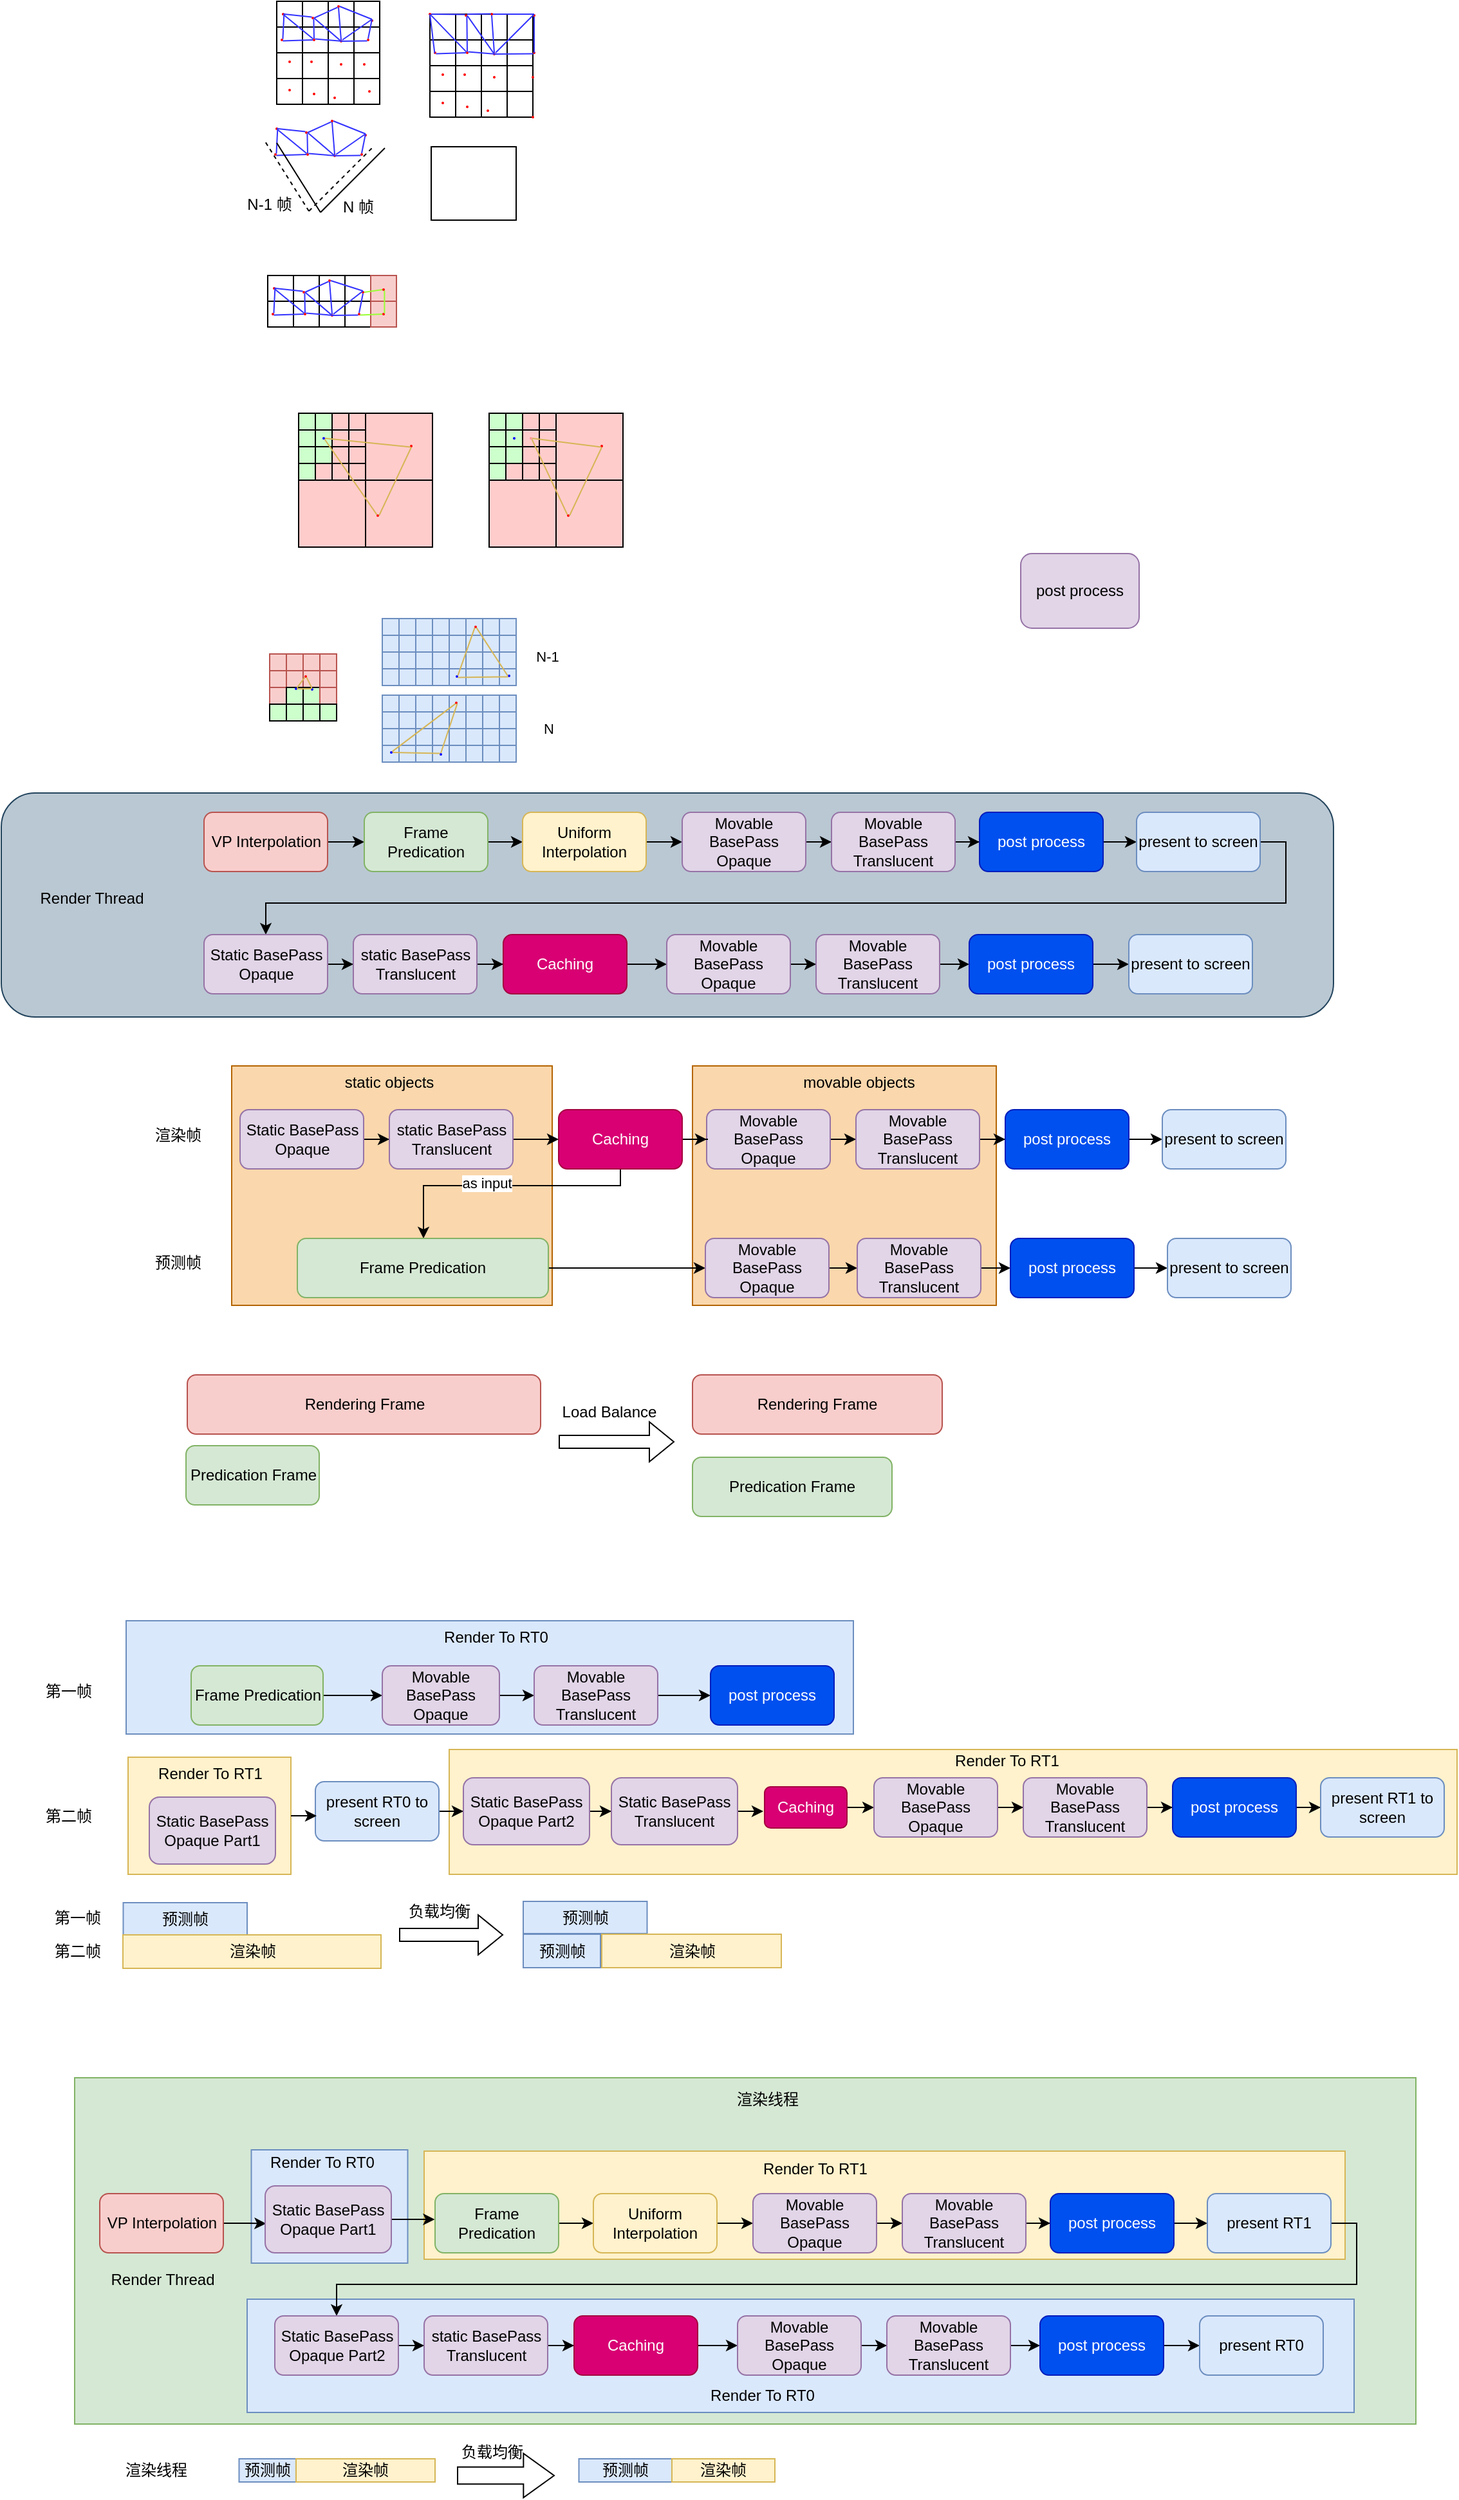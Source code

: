 <mxfile version="22.0.4" type="github">
  <diagram name="第 1 页" id="52QXw2NYSpRmnwmRipbn">
    <mxGraphModel dx="2128" dy="925" grid="0" gridSize="10" guides="1" tooltips="1" connect="1" arrows="1" fold="1" page="0" pageScale="1" pageWidth="827" pageHeight="1169" math="0" shadow="0">
      <root>
        <mxCell id="0" />
        <mxCell id="1" parent="0" />
        <mxCell id="-HoKMBdWZA7XqO57c7jX-98" value="" style="rounded=0;whiteSpace=wrap;html=1;fillColor=#d5e8d4;strokeColor=#82b366;" vertex="1" parent="1">
          <mxGeometry x="-87" y="1723" width="1042" height="269" as="geometry" />
        </mxCell>
        <mxCell id="-HoKMBdWZA7XqO57c7jX-87" value="" style="rounded=0;whiteSpace=wrap;html=1;fillColor=#dae8fc;strokeColor=#6c8ebf;" vertex="1" parent="1">
          <mxGeometry x="47" y="1895" width="860" height="88" as="geometry" />
        </mxCell>
        <mxCell id="-HoKMBdWZA7XqO57c7jX-85" value="" style="rounded=0;whiteSpace=wrap;html=1;fillColor=#fff2cc;strokeColor=#d6b656;" vertex="1" parent="1">
          <mxGeometry x="184.5" y="1780" width="715.5" height="84" as="geometry" />
        </mxCell>
        <mxCell id="-HoKMBdWZA7XqO57c7jX-79" value="" style="rounded=0;whiteSpace=wrap;html=1;fillColor=#dae8fc;strokeColor=#6c8ebf;" vertex="1" parent="1">
          <mxGeometry x="50.25" y="1779" width="121.5" height="88" as="geometry" />
        </mxCell>
        <mxCell id="-HoKMBdWZA7XqO57c7jX-34" value="" style="rounded=0;whiteSpace=wrap;html=1;fillColor=#fff2cc;strokeColor=#d6b656;" vertex="1" parent="1">
          <mxGeometry x="204" y="1468" width="783" height="97" as="geometry" />
        </mxCell>
        <mxCell id="-HoKMBdWZA7XqO57c7jX-16" value="" style="rounded=0;whiteSpace=wrap;html=1;fillColor=#fff2cc;strokeColor=#d6b656;" vertex="1" parent="1">
          <mxGeometry x="-45.5" y="1474" width="126.5" height="91" as="geometry" />
        </mxCell>
        <mxCell id="-HoKMBdWZA7XqO57c7jX-5" value="" style="rounded=0;whiteSpace=wrap;html=1;fillColor=#dae8fc;strokeColor=#6c8ebf;" vertex="1" parent="1">
          <mxGeometry x="-47" y="1368" width="565" height="88" as="geometry" />
        </mxCell>
        <mxCell id="_CxWsj8pHRZtv5aG9njl-158" value="" style="rounded=0;whiteSpace=wrap;html=1;fillColor=#fad7ac;strokeColor=#b46504;" parent="1" vertex="1">
          <mxGeometry x="393" y="937" width="236" height="186" as="geometry" />
        </mxCell>
        <mxCell id="_CxWsj8pHRZtv5aG9njl-157" value="" style="rounded=0;whiteSpace=wrap;html=1;fillColor=#fad7ac;strokeColor=#b46504;" parent="1" vertex="1">
          <mxGeometry x="35" y="937" width="249" height="186" as="geometry" />
        </mxCell>
        <mxCell id="_CxWsj8pHRZtv5aG9njl-113" value="&lt;p&gt;&lt;br&gt;&lt;/p&gt;" style="rounded=1;whiteSpace=wrap;html=1;fillColor=#bac8d3;strokeColor=#23445d;" parent="1" vertex="1">
          <mxGeometry x="-144" y="725" width="1035" height="174" as="geometry" />
        </mxCell>
        <mxCell id="_CxWsj8pHRZtv5aG9njl-65" value="" style="whiteSpace=wrap;html=1;aspect=fixed;strokeColor=#6c8ebf;fillColor=#dae8fc;" parent="1" vertex="1">
          <mxGeometry x="152" y="649" width="13" height="13" as="geometry" />
        </mxCell>
        <mxCell id="_CxWsj8pHRZtv5aG9njl-66" value="" style="whiteSpace=wrap;html=1;aspect=fixed;strokeColor=#6c8ebf;fillColor=#dae8fc;" parent="1" vertex="1">
          <mxGeometry x="165" y="649" width="13" height="13" as="geometry" />
        </mxCell>
        <mxCell id="_CxWsj8pHRZtv5aG9njl-67" value="" style="whiteSpace=wrap;html=1;aspect=fixed;strokeColor=#6c8ebf;fillColor=#dae8fc;" parent="1" vertex="1">
          <mxGeometry x="178" y="649" width="13" height="13" as="geometry" />
        </mxCell>
        <mxCell id="_CxWsj8pHRZtv5aG9njl-68" value="" style="whiteSpace=wrap;html=1;aspect=fixed;strokeColor=#6c8ebf;fillColor=#dae8fc;" parent="1" vertex="1">
          <mxGeometry x="191" y="649" width="13" height="13" as="geometry" />
        </mxCell>
        <mxCell id="_CxWsj8pHRZtv5aG9njl-69" value="" style="whiteSpace=wrap;html=1;aspect=fixed;strokeColor=#6c8ebf;fillColor=#dae8fc;" parent="1" vertex="1">
          <mxGeometry x="152" y="662" width="13" height="13" as="geometry" />
        </mxCell>
        <mxCell id="_CxWsj8pHRZtv5aG9njl-70" value="" style="whiteSpace=wrap;html=1;aspect=fixed;strokeColor=#6c8ebf;fillColor=#dae8fc;" parent="1" vertex="1">
          <mxGeometry x="165" y="662" width="13" height="13" as="geometry" />
        </mxCell>
        <mxCell id="_CxWsj8pHRZtv5aG9njl-71" value="" style="whiteSpace=wrap;html=1;aspect=fixed;strokeColor=#6c8ebf;fillColor=#dae8fc;" parent="1" vertex="1">
          <mxGeometry x="178" y="662" width="13" height="13" as="geometry" />
        </mxCell>
        <mxCell id="_CxWsj8pHRZtv5aG9njl-72" value="" style="whiteSpace=wrap;html=1;aspect=fixed;strokeColor=#6c8ebf;fillColor=#dae8fc;" parent="1" vertex="1">
          <mxGeometry x="191" y="662" width="13" height="13" as="geometry" />
        </mxCell>
        <mxCell id="_CxWsj8pHRZtv5aG9njl-73" value="" style="whiteSpace=wrap;html=1;aspect=fixed;strokeColor=#6c8ebf;fillColor=#dae8fc;" parent="1" vertex="1">
          <mxGeometry x="152" y="675" width="13" height="13" as="geometry" />
        </mxCell>
        <mxCell id="_CxWsj8pHRZtv5aG9njl-74" value="" style="whiteSpace=wrap;html=1;aspect=fixed;strokeColor=#6c8ebf;fillColor=#dae8fc;" parent="1" vertex="1">
          <mxGeometry x="165" y="675" width="13" height="13" as="geometry" />
        </mxCell>
        <mxCell id="_CxWsj8pHRZtv5aG9njl-75" value="" style="whiteSpace=wrap;html=1;aspect=fixed;strokeColor=#6c8ebf;fillColor=#dae8fc;" parent="1" vertex="1">
          <mxGeometry x="178" y="675" width="13" height="13" as="geometry" />
        </mxCell>
        <mxCell id="_CxWsj8pHRZtv5aG9njl-76" value="" style="whiteSpace=wrap;html=1;aspect=fixed;strokeColor=#6c8ebf;fillColor=#dae8fc;" parent="1" vertex="1">
          <mxGeometry x="191" y="675" width="13" height="13" as="geometry" />
        </mxCell>
        <mxCell id="_CxWsj8pHRZtv5aG9njl-77" value="" style="whiteSpace=wrap;html=1;aspect=fixed;strokeColor=#6c8ebf;fillColor=#dae8fc;" parent="1" vertex="1">
          <mxGeometry x="152" y="688" width="13" height="13" as="geometry" />
        </mxCell>
        <mxCell id="_CxWsj8pHRZtv5aG9njl-78" value="" style="whiteSpace=wrap;html=1;aspect=fixed;strokeColor=#6c8ebf;fillColor=#dae8fc;" parent="1" vertex="1">
          <mxGeometry x="165" y="688" width="13" height="13" as="geometry" />
        </mxCell>
        <mxCell id="_CxWsj8pHRZtv5aG9njl-79" value="" style="whiteSpace=wrap;html=1;aspect=fixed;strokeColor=#6c8ebf;fillColor=#dae8fc;" parent="1" vertex="1">
          <mxGeometry x="178" y="688" width="13" height="13" as="geometry" />
        </mxCell>
        <mxCell id="_CxWsj8pHRZtv5aG9njl-80" value="" style="whiteSpace=wrap;html=1;aspect=fixed;strokeColor=#6c8ebf;fillColor=#dae8fc;" parent="1" vertex="1">
          <mxGeometry x="191" y="688" width="13" height="13" as="geometry" />
        </mxCell>
        <mxCell id="_CxWsj8pHRZtv5aG9njl-81" value="" style="whiteSpace=wrap;html=1;aspect=fixed;strokeColor=#6c8ebf;fillColor=#dae8fc;" parent="1" vertex="1">
          <mxGeometry x="204" y="649" width="13" height="13" as="geometry" />
        </mxCell>
        <mxCell id="_CxWsj8pHRZtv5aG9njl-82" value="" style="whiteSpace=wrap;html=1;aspect=fixed;strokeColor=#6c8ebf;fillColor=#dae8fc;" parent="1" vertex="1">
          <mxGeometry x="217" y="649" width="13" height="13" as="geometry" />
        </mxCell>
        <mxCell id="_CxWsj8pHRZtv5aG9njl-83" value="" style="whiteSpace=wrap;html=1;aspect=fixed;strokeColor=#6c8ebf;fillColor=#dae8fc;" parent="1" vertex="1">
          <mxGeometry x="230" y="649" width="13" height="13" as="geometry" />
        </mxCell>
        <mxCell id="_CxWsj8pHRZtv5aG9njl-84" value="" style="whiteSpace=wrap;html=1;aspect=fixed;strokeColor=#6c8ebf;fillColor=#dae8fc;" parent="1" vertex="1">
          <mxGeometry x="243" y="649" width="13" height="13" as="geometry" />
        </mxCell>
        <mxCell id="_CxWsj8pHRZtv5aG9njl-85" value="" style="whiteSpace=wrap;html=1;aspect=fixed;strokeColor=#6c8ebf;fillColor=#dae8fc;" parent="1" vertex="1">
          <mxGeometry x="204" y="662" width="13" height="13" as="geometry" />
        </mxCell>
        <mxCell id="_CxWsj8pHRZtv5aG9njl-86" value="" style="whiteSpace=wrap;html=1;aspect=fixed;strokeColor=#6c8ebf;fillColor=#dae8fc;" parent="1" vertex="1">
          <mxGeometry x="217" y="662" width="13" height="13" as="geometry" />
        </mxCell>
        <mxCell id="_CxWsj8pHRZtv5aG9njl-87" value="" style="whiteSpace=wrap;html=1;aspect=fixed;strokeColor=#6c8ebf;fillColor=#dae8fc;" parent="1" vertex="1">
          <mxGeometry x="230" y="662" width="13" height="13" as="geometry" />
        </mxCell>
        <mxCell id="_CxWsj8pHRZtv5aG9njl-88" value="" style="whiteSpace=wrap;html=1;aspect=fixed;strokeColor=#6c8ebf;fillColor=#dae8fc;" parent="1" vertex="1">
          <mxGeometry x="243" y="662" width="13" height="13" as="geometry" />
        </mxCell>
        <mxCell id="_CxWsj8pHRZtv5aG9njl-89" value="" style="whiteSpace=wrap;html=1;aspect=fixed;strokeColor=#6c8ebf;fillColor=#dae8fc;" parent="1" vertex="1">
          <mxGeometry x="204" y="675" width="13" height="13" as="geometry" />
        </mxCell>
        <mxCell id="_CxWsj8pHRZtv5aG9njl-90" value="" style="whiteSpace=wrap;html=1;aspect=fixed;strokeColor=#6c8ebf;fillColor=#dae8fc;" parent="1" vertex="1">
          <mxGeometry x="217" y="675" width="13" height="13" as="geometry" />
        </mxCell>
        <mxCell id="_CxWsj8pHRZtv5aG9njl-91" value="" style="whiteSpace=wrap;html=1;aspect=fixed;strokeColor=#6c8ebf;fillColor=#dae8fc;" parent="1" vertex="1">
          <mxGeometry x="230" y="675" width="13" height="13" as="geometry" />
        </mxCell>
        <mxCell id="_CxWsj8pHRZtv5aG9njl-92" value="" style="whiteSpace=wrap;html=1;aspect=fixed;strokeColor=#6c8ebf;fillColor=#dae8fc;" parent="1" vertex="1">
          <mxGeometry x="243" y="675" width="13" height="13" as="geometry" />
        </mxCell>
        <mxCell id="_CxWsj8pHRZtv5aG9njl-93" value="" style="whiteSpace=wrap;html=1;aspect=fixed;strokeColor=#6c8ebf;fillColor=#dae8fc;" parent="1" vertex="1">
          <mxGeometry x="204" y="688" width="13" height="13" as="geometry" />
        </mxCell>
        <mxCell id="_CxWsj8pHRZtv5aG9njl-94" value="" style="whiteSpace=wrap;html=1;aspect=fixed;strokeColor=#6c8ebf;fillColor=#dae8fc;" parent="1" vertex="1">
          <mxGeometry x="217" y="688" width="13" height="13" as="geometry" />
        </mxCell>
        <mxCell id="_CxWsj8pHRZtv5aG9njl-95" value="" style="whiteSpace=wrap;html=1;aspect=fixed;strokeColor=#6c8ebf;fillColor=#dae8fc;" parent="1" vertex="1">
          <mxGeometry x="230" y="688" width="13" height="13" as="geometry" />
        </mxCell>
        <mxCell id="_CxWsj8pHRZtv5aG9njl-96" value="" style="whiteSpace=wrap;html=1;aspect=fixed;strokeColor=#6c8ebf;fillColor=#dae8fc;" parent="1" vertex="1">
          <mxGeometry x="243" y="688" width="13" height="13" as="geometry" />
        </mxCell>
        <mxCell id="_CxWsj8pHRZtv5aG9njl-32" value="" style="whiteSpace=wrap;html=1;aspect=fixed;strokeColor=#6c8ebf;fillColor=#dae8fc;" parent="1" vertex="1">
          <mxGeometry x="152" y="589.5" width="13" height="13" as="geometry" />
        </mxCell>
        <mxCell id="_CxWsj8pHRZtv5aG9njl-33" value="" style="whiteSpace=wrap;html=1;aspect=fixed;strokeColor=#6c8ebf;fillColor=#dae8fc;" parent="1" vertex="1">
          <mxGeometry x="165" y="589.5" width="13" height="13" as="geometry" />
        </mxCell>
        <mxCell id="_CxWsj8pHRZtv5aG9njl-34" value="" style="whiteSpace=wrap;html=1;aspect=fixed;strokeColor=#6c8ebf;fillColor=#dae8fc;" parent="1" vertex="1">
          <mxGeometry x="178" y="589.5" width="13" height="13" as="geometry" />
        </mxCell>
        <mxCell id="_CxWsj8pHRZtv5aG9njl-35" value="" style="whiteSpace=wrap;html=1;aspect=fixed;strokeColor=#6c8ebf;fillColor=#dae8fc;" parent="1" vertex="1">
          <mxGeometry x="191" y="589.5" width="13" height="13" as="geometry" />
        </mxCell>
        <mxCell id="_CxWsj8pHRZtv5aG9njl-37" value="" style="whiteSpace=wrap;html=1;aspect=fixed;strokeColor=#6c8ebf;fillColor=#dae8fc;" parent="1" vertex="1">
          <mxGeometry x="152" y="602.5" width="13" height="13" as="geometry" />
        </mxCell>
        <mxCell id="_CxWsj8pHRZtv5aG9njl-38" value="" style="whiteSpace=wrap;html=1;aspect=fixed;strokeColor=#6c8ebf;fillColor=#dae8fc;" parent="1" vertex="1">
          <mxGeometry x="165" y="602.5" width="13" height="13" as="geometry" />
        </mxCell>
        <mxCell id="_CxWsj8pHRZtv5aG9njl-39" value="" style="whiteSpace=wrap;html=1;aspect=fixed;strokeColor=#6c8ebf;fillColor=#dae8fc;" parent="1" vertex="1">
          <mxGeometry x="178" y="602.5" width="13" height="13" as="geometry" />
        </mxCell>
        <mxCell id="_CxWsj8pHRZtv5aG9njl-40" value="" style="whiteSpace=wrap;html=1;aspect=fixed;strokeColor=#6c8ebf;fillColor=#dae8fc;" parent="1" vertex="1">
          <mxGeometry x="191" y="602.5" width="13" height="13" as="geometry" />
        </mxCell>
        <mxCell id="_CxWsj8pHRZtv5aG9njl-41" value="" style="whiteSpace=wrap;html=1;aspect=fixed;strokeColor=#6c8ebf;fillColor=#dae8fc;" parent="1" vertex="1">
          <mxGeometry x="152" y="615.5" width="13" height="13" as="geometry" />
        </mxCell>
        <mxCell id="_CxWsj8pHRZtv5aG9njl-42" value="" style="whiteSpace=wrap;html=1;aspect=fixed;strokeColor=#6c8ebf;fillColor=#dae8fc;" parent="1" vertex="1">
          <mxGeometry x="165" y="615.5" width="13" height="13" as="geometry" />
        </mxCell>
        <mxCell id="_CxWsj8pHRZtv5aG9njl-43" value="" style="whiteSpace=wrap;html=1;aspect=fixed;strokeColor=#6c8ebf;fillColor=#dae8fc;" parent="1" vertex="1">
          <mxGeometry x="178" y="615.5" width="13" height="13" as="geometry" />
        </mxCell>
        <mxCell id="_CxWsj8pHRZtv5aG9njl-44" value="" style="whiteSpace=wrap;html=1;aspect=fixed;strokeColor=#6c8ebf;fillColor=#dae8fc;" parent="1" vertex="1">
          <mxGeometry x="191" y="615.5" width="13" height="13" as="geometry" />
        </mxCell>
        <mxCell id="_CxWsj8pHRZtv5aG9njl-45" value="" style="whiteSpace=wrap;html=1;aspect=fixed;strokeColor=#6c8ebf;fillColor=#dae8fc;" parent="1" vertex="1">
          <mxGeometry x="152" y="628.5" width="13" height="13" as="geometry" />
        </mxCell>
        <mxCell id="_CxWsj8pHRZtv5aG9njl-46" value="" style="whiteSpace=wrap;html=1;aspect=fixed;strokeColor=#6c8ebf;fillColor=#dae8fc;" parent="1" vertex="1">
          <mxGeometry x="165" y="628.5" width="13" height="13" as="geometry" />
        </mxCell>
        <mxCell id="_CxWsj8pHRZtv5aG9njl-47" value="" style="whiteSpace=wrap;html=1;aspect=fixed;strokeColor=#6c8ebf;fillColor=#dae8fc;" parent="1" vertex="1">
          <mxGeometry x="178" y="628.5" width="13" height="13" as="geometry" />
        </mxCell>
        <mxCell id="_CxWsj8pHRZtv5aG9njl-48" value="" style="whiteSpace=wrap;html=1;aspect=fixed;strokeColor=#6c8ebf;fillColor=#dae8fc;" parent="1" vertex="1">
          <mxGeometry x="191" y="628.5" width="13" height="13" as="geometry" />
        </mxCell>
        <mxCell id="_CxWsj8pHRZtv5aG9njl-49" value="" style="whiteSpace=wrap;html=1;aspect=fixed;strokeColor=#6c8ebf;fillColor=#dae8fc;" parent="1" vertex="1">
          <mxGeometry x="204" y="589.5" width="13" height="13" as="geometry" />
        </mxCell>
        <mxCell id="_CxWsj8pHRZtv5aG9njl-50" value="" style="whiteSpace=wrap;html=1;aspect=fixed;strokeColor=#6c8ebf;fillColor=#dae8fc;" parent="1" vertex="1">
          <mxGeometry x="217" y="589.5" width="13" height="13" as="geometry" />
        </mxCell>
        <mxCell id="_CxWsj8pHRZtv5aG9njl-51" value="" style="whiteSpace=wrap;html=1;aspect=fixed;strokeColor=#6c8ebf;fillColor=#dae8fc;" parent="1" vertex="1">
          <mxGeometry x="230" y="589.5" width="13" height="13" as="geometry" />
        </mxCell>
        <mxCell id="_CxWsj8pHRZtv5aG9njl-52" value="" style="whiteSpace=wrap;html=1;aspect=fixed;strokeColor=#6c8ebf;fillColor=#dae8fc;" parent="1" vertex="1">
          <mxGeometry x="243" y="589.5" width="13" height="13" as="geometry" />
        </mxCell>
        <mxCell id="_CxWsj8pHRZtv5aG9njl-53" value="" style="whiteSpace=wrap;html=1;aspect=fixed;strokeColor=#6c8ebf;fillColor=#dae8fc;" parent="1" vertex="1">
          <mxGeometry x="204" y="602.5" width="13" height="13" as="geometry" />
        </mxCell>
        <mxCell id="_CxWsj8pHRZtv5aG9njl-54" value="" style="whiteSpace=wrap;html=1;aspect=fixed;strokeColor=#6c8ebf;fillColor=#dae8fc;" parent="1" vertex="1">
          <mxGeometry x="217" y="602.5" width="13" height="13" as="geometry" />
        </mxCell>
        <mxCell id="_CxWsj8pHRZtv5aG9njl-55" value="" style="whiteSpace=wrap;html=1;aspect=fixed;strokeColor=#6c8ebf;fillColor=#dae8fc;" parent="1" vertex="1">
          <mxGeometry x="230" y="602.5" width="13" height="13" as="geometry" />
        </mxCell>
        <mxCell id="_CxWsj8pHRZtv5aG9njl-56" value="" style="whiteSpace=wrap;html=1;aspect=fixed;strokeColor=#6c8ebf;fillColor=#dae8fc;" parent="1" vertex="1">
          <mxGeometry x="243" y="602.5" width="13" height="13" as="geometry" />
        </mxCell>
        <mxCell id="_CxWsj8pHRZtv5aG9njl-57" value="" style="whiteSpace=wrap;html=1;aspect=fixed;strokeColor=#6c8ebf;fillColor=#dae8fc;" parent="1" vertex="1">
          <mxGeometry x="204" y="615.5" width="13" height="13" as="geometry" />
        </mxCell>
        <mxCell id="_CxWsj8pHRZtv5aG9njl-58" value="" style="whiteSpace=wrap;html=1;aspect=fixed;strokeColor=#6c8ebf;fillColor=#dae8fc;" parent="1" vertex="1">
          <mxGeometry x="217" y="615.5" width="13" height="13" as="geometry" />
        </mxCell>
        <mxCell id="_CxWsj8pHRZtv5aG9njl-59" value="" style="whiteSpace=wrap;html=1;aspect=fixed;strokeColor=#6c8ebf;fillColor=#dae8fc;" parent="1" vertex="1">
          <mxGeometry x="230" y="615.5" width="13" height="13" as="geometry" />
        </mxCell>
        <mxCell id="_CxWsj8pHRZtv5aG9njl-60" value="" style="whiteSpace=wrap;html=1;aspect=fixed;strokeColor=#6c8ebf;fillColor=#dae8fc;" parent="1" vertex="1">
          <mxGeometry x="243" y="615.5" width="13" height="13" as="geometry" />
        </mxCell>
        <mxCell id="_CxWsj8pHRZtv5aG9njl-61" value="" style="whiteSpace=wrap;html=1;aspect=fixed;strokeColor=#6c8ebf;fillColor=#dae8fc;" parent="1" vertex="1">
          <mxGeometry x="204" y="628.5" width="13" height="13" as="geometry" />
        </mxCell>
        <mxCell id="_CxWsj8pHRZtv5aG9njl-62" value="" style="whiteSpace=wrap;html=1;aspect=fixed;strokeColor=#6c8ebf;fillColor=#dae8fc;" parent="1" vertex="1">
          <mxGeometry x="217" y="628.5" width="13" height="13" as="geometry" />
        </mxCell>
        <mxCell id="_CxWsj8pHRZtv5aG9njl-63" value="" style="whiteSpace=wrap;html=1;aspect=fixed;strokeColor=#6c8ebf;fillColor=#dae8fc;" parent="1" vertex="1">
          <mxGeometry x="230" y="628.5" width="13" height="13" as="geometry" />
        </mxCell>
        <mxCell id="_CxWsj8pHRZtv5aG9njl-64" value="" style="whiteSpace=wrap;html=1;aspect=fixed;strokeColor=#6c8ebf;fillColor=#dae8fc;" parent="1" vertex="1">
          <mxGeometry x="243" y="628.5" width="13" height="13" as="geometry" />
        </mxCell>
        <mxCell id="_CxWsj8pHRZtv5aG9njl-3" value="" style="whiteSpace=wrap;html=1;aspect=fixed;fillColor=#FFCCCC;" parent="1" vertex="1">
          <mxGeometry x="87" y="482" width="52" height="52" as="geometry" />
        </mxCell>
        <mxCell id="_CxWsj8pHRZtv5aG9njl-2" value="" style="whiteSpace=wrap;html=1;aspect=fixed;fillColor=#FFCCCC;" parent="1" vertex="1">
          <mxGeometry x="139" y="482" width="52" height="52" as="geometry" />
        </mxCell>
        <mxCell id="_CxWsj8pHRZtv5aG9njl-1" value="" style="whiteSpace=wrap;html=1;aspect=fixed;fillColor=#FFCCCC;" parent="1" vertex="1">
          <mxGeometry x="139" y="430" width="52" height="52" as="geometry" />
        </mxCell>
        <mxCell id="zrD310suB1USUXp1EIBQ-1" value="" style="whiteSpace=wrap;html=1;aspect=fixed;" parent="1" vertex="1">
          <mxGeometry x="70" y="110" width="20" height="20" as="geometry" />
        </mxCell>
        <mxCell id="zrD310suB1USUXp1EIBQ-2" value="" style="whiteSpace=wrap;html=1;aspect=fixed;" parent="1" vertex="1">
          <mxGeometry x="90" y="110" width="20" height="20" as="geometry" />
        </mxCell>
        <mxCell id="zrD310suB1USUXp1EIBQ-3" value="" style="whiteSpace=wrap;html=1;aspect=fixed;" parent="1" vertex="1">
          <mxGeometry x="110" y="110" width="20" height="20" as="geometry" />
        </mxCell>
        <mxCell id="zrD310suB1USUXp1EIBQ-4" value="" style="whiteSpace=wrap;html=1;aspect=fixed;" parent="1" vertex="1">
          <mxGeometry x="130" y="110" width="20" height="20" as="geometry" />
        </mxCell>
        <mxCell id="zrD310suB1USUXp1EIBQ-5" value="" style="whiteSpace=wrap;html=1;aspect=fixed;" parent="1" vertex="1">
          <mxGeometry x="70" y="130" width="20" height="20" as="geometry" />
        </mxCell>
        <mxCell id="zrD310suB1USUXp1EIBQ-6" value="" style="whiteSpace=wrap;html=1;aspect=fixed;" parent="1" vertex="1">
          <mxGeometry x="90" y="130" width="20" height="20" as="geometry" />
        </mxCell>
        <mxCell id="zrD310suB1USUXp1EIBQ-7" value="" style="whiteSpace=wrap;html=1;aspect=fixed;" parent="1" vertex="1">
          <mxGeometry x="110" y="130" width="20" height="20" as="geometry" />
        </mxCell>
        <mxCell id="zrD310suB1USUXp1EIBQ-8" value="" style="whiteSpace=wrap;html=1;aspect=fixed;" parent="1" vertex="1">
          <mxGeometry x="130" y="130" width="20" height="20" as="geometry" />
        </mxCell>
        <mxCell id="zrD310suB1USUXp1EIBQ-9" value="" style="whiteSpace=wrap;html=1;aspect=fixed;" parent="1" vertex="1">
          <mxGeometry x="70" y="150" width="20" height="20" as="geometry" />
        </mxCell>
        <mxCell id="zrD310suB1USUXp1EIBQ-10" value="" style="whiteSpace=wrap;html=1;aspect=fixed;" parent="1" vertex="1">
          <mxGeometry x="90" y="150" width="20" height="20" as="geometry" />
        </mxCell>
        <mxCell id="zrD310suB1USUXp1EIBQ-11" value="" style="whiteSpace=wrap;html=1;aspect=fixed;" parent="1" vertex="1">
          <mxGeometry x="110" y="150" width="20" height="20" as="geometry" />
        </mxCell>
        <mxCell id="zrD310suB1USUXp1EIBQ-12" value="" style="whiteSpace=wrap;html=1;aspect=fixed;" parent="1" vertex="1">
          <mxGeometry x="130" y="150" width="20" height="20" as="geometry" />
        </mxCell>
        <mxCell id="zrD310suB1USUXp1EIBQ-13" value="" style="whiteSpace=wrap;html=1;aspect=fixed;" parent="1" vertex="1">
          <mxGeometry x="70" y="170" width="20" height="20" as="geometry" />
        </mxCell>
        <mxCell id="zrD310suB1USUXp1EIBQ-14" value="" style="whiteSpace=wrap;html=1;aspect=fixed;" parent="1" vertex="1">
          <mxGeometry x="90" y="170" width="20" height="20" as="geometry" />
        </mxCell>
        <mxCell id="zrD310suB1USUXp1EIBQ-15" value="" style="whiteSpace=wrap;html=1;aspect=fixed;" parent="1" vertex="1">
          <mxGeometry x="110" y="170" width="20" height="20" as="geometry" />
        </mxCell>
        <mxCell id="zrD310suB1USUXp1EIBQ-16" value="" style="whiteSpace=wrap;html=1;aspect=fixed;" parent="1" vertex="1">
          <mxGeometry x="130" y="170" width="20" height="20" as="geometry" />
        </mxCell>
        <mxCell id="zrD310suB1USUXp1EIBQ-19" value="" style="ellipse;whiteSpace=wrap;html=1;aspect=fixed;fillColor=#FF0000;strokeColor=none;" parent="1" vertex="1">
          <mxGeometry x="74" y="119" width="2" height="2" as="geometry" />
        </mxCell>
        <mxCell id="zrD310suB1USUXp1EIBQ-21" value="" style="ellipse;whiteSpace=wrap;html=1;aspect=fixed;fillColor=#FF0000;strokeColor=none;" parent="1" vertex="1">
          <mxGeometry x="97" y="122" width="2" height="2" as="geometry" />
        </mxCell>
        <mxCell id="zrD310suB1USUXp1EIBQ-22" value="" style="ellipse;whiteSpace=wrap;html=1;aspect=fixed;fillColor=#FF0000;strokeColor=none;" parent="1" vertex="1">
          <mxGeometry x="117" y="113" width="2" height="2" as="geometry" />
        </mxCell>
        <mxCell id="zrD310suB1USUXp1EIBQ-24" value="" style="ellipse;whiteSpace=wrap;html=1;aspect=fixed;fillColor=#FF0000;strokeColor=none;" parent="1" vertex="1">
          <mxGeometry x="143" y="124" width="2" height="2" as="geometry" />
        </mxCell>
        <mxCell id="zrD310suB1USUXp1EIBQ-25" value="" style="ellipse;whiteSpace=wrap;html=1;aspect=fixed;fillColor=#FF0000;strokeColor=none;" parent="1" vertex="1">
          <mxGeometry x="137" y="158" width="2" height="2" as="geometry" />
        </mxCell>
        <mxCell id="zrD310suB1USUXp1EIBQ-26" value="" style="ellipse;whiteSpace=wrap;html=1;aspect=fixed;fillColor=#FF0000;strokeColor=none;" parent="1" vertex="1">
          <mxGeometry x="141" y="179" width="2" height="2" as="geometry" />
        </mxCell>
        <mxCell id="zrD310suB1USUXp1EIBQ-27" value="" style="ellipse;whiteSpace=wrap;html=1;aspect=fixed;fillColor=#FF0000;strokeColor=none;" parent="1" vertex="1">
          <mxGeometry x="140" y="139" width="2" height="2" as="geometry" />
        </mxCell>
        <mxCell id="zrD310suB1USUXp1EIBQ-28" value="" style="ellipse;whiteSpace=wrap;html=1;aspect=fixed;fillColor=#FF0000;strokeColor=none;" parent="1" vertex="1">
          <mxGeometry x="114" y="184" width="2" height="2" as="geometry" />
        </mxCell>
        <mxCell id="zrD310suB1USUXp1EIBQ-29" value="" style="ellipse;whiteSpace=wrap;html=1;aspect=fixed;fillColor=#FF0000;strokeColor=none;" parent="1" vertex="1">
          <mxGeometry x="119" y="158" width="2" height="2" as="geometry" />
        </mxCell>
        <mxCell id="zrD310suB1USUXp1EIBQ-30" value="" style="ellipse;whiteSpace=wrap;html=1;aspect=fixed;fillColor=#FF0000;strokeColor=none;" parent="1" vertex="1">
          <mxGeometry x="119" y="140" width="2" height="2" as="geometry" />
        </mxCell>
        <mxCell id="zrD310suB1USUXp1EIBQ-31" value="" style="ellipse;whiteSpace=wrap;html=1;aspect=fixed;fillColor=#FF0000;strokeColor=none;" parent="1" vertex="1">
          <mxGeometry x="98" y="181" width="2" height="2" as="geometry" />
        </mxCell>
        <mxCell id="zrD310suB1USUXp1EIBQ-32" value="" style="ellipse;whiteSpace=wrap;html=1;aspect=fixed;fillColor=#FF0000;strokeColor=none;" parent="1" vertex="1">
          <mxGeometry x="96" y="156" width="2" height="2" as="geometry" />
        </mxCell>
        <mxCell id="zrD310suB1USUXp1EIBQ-33" value="" style="ellipse;whiteSpace=wrap;html=1;aspect=fixed;fillColor=#FF0000;strokeColor=none;" parent="1" vertex="1">
          <mxGeometry x="98" y="139" width="2" height="2" as="geometry" />
        </mxCell>
        <mxCell id="zrD310suB1USUXp1EIBQ-34" value="" style="ellipse;whiteSpace=wrap;html=1;aspect=fixed;fillColor=#FF0000;strokeColor=none;" parent="1" vertex="1">
          <mxGeometry x="79" y="178" width="2" height="2" as="geometry" />
        </mxCell>
        <mxCell id="zrD310suB1USUXp1EIBQ-35" value="" style="ellipse;whiteSpace=wrap;html=1;aspect=fixed;fillColor=#FF0000;strokeColor=none;" parent="1" vertex="1">
          <mxGeometry x="79" y="156" width="2" height="2" as="geometry" />
        </mxCell>
        <mxCell id="zrD310suB1USUXp1EIBQ-36" value="" style="ellipse;whiteSpace=wrap;html=1;aspect=fixed;fillColor=#FF0000;strokeColor=none;" parent="1" vertex="1">
          <mxGeometry x="73" y="139" width="2" height="2" as="geometry" />
        </mxCell>
        <mxCell id="zrD310suB1USUXp1EIBQ-37" value="" style="endArrow=none;html=1;rounded=0;entryX=0;entryY=0;entryDx=0;entryDy=0;exitX=1;exitY=0.5;exitDx=0;exitDy=0;strokeColor=#3333FF;fontStyle=1" parent="1" source="zrD310suB1USUXp1EIBQ-19" target="zrD310suB1USUXp1EIBQ-21" edge="1">
          <mxGeometry width="50" height="50" relative="1" as="geometry">
            <mxPoint x="81" y="100" as="sourcePoint" />
            <mxPoint x="102" y="103" as="targetPoint" />
          </mxGeometry>
        </mxCell>
        <mxCell id="zrD310suB1USUXp1EIBQ-38" value="" style="endArrow=none;html=1;rounded=0;entryX=1;entryY=0;entryDx=0;entryDy=0;exitX=1;exitY=0;exitDx=0;exitDy=0;strokeColor=#3333FF;fontStyle=1" parent="1" source="zrD310suB1USUXp1EIBQ-36" target="zrD310suB1USUXp1EIBQ-19" edge="1">
          <mxGeometry width="50" height="50" relative="1" as="geometry">
            <mxPoint x="86" y="130" as="sourcePoint" />
            <mxPoint x="107" y="132" as="targetPoint" />
          </mxGeometry>
        </mxCell>
        <mxCell id="zrD310suB1USUXp1EIBQ-39" value="" style="endArrow=none;html=1;rounded=0;entryX=0;entryY=0.5;entryDx=0;entryDy=0;exitX=1;exitY=1;exitDx=0;exitDy=0;strokeColor=#3333FF;fontStyle=1" parent="1" source="zrD310suB1USUXp1EIBQ-36" target="zrD310suB1USUXp1EIBQ-33" edge="1">
          <mxGeometry width="50" height="50" relative="1" as="geometry">
            <mxPoint x="96" y="140" as="sourcePoint" />
            <mxPoint x="117" y="142" as="targetPoint" />
          </mxGeometry>
        </mxCell>
        <mxCell id="zrD310suB1USUXp1EIBQ-40" value="" style="endArrow=none;html=1;rounded=0;entryX=1;entryY=1;entryDx=0;entryDy=0;exitX=0.5;exitY=0;exitDx=0;exitDy=0;strokeColor=#3333FF;fontStyle=1" parent="1" source="zrD310suB1USUXp1EIBQ-33" target="zrD310suB1USUXp1EIBQ-21" edge="1">
          <mxGeometry width="50" height="50" relative="1" as="geometry">
            <mxPoint x="106" y="150" as="sourcePoint" />
            <mxPoint x="127" y="152" as="targetPoint" />
          </mxGeometry>
        </mxCell>
        <mxCell id="zrD310suB1USUXp1EIBQ-41" value="" style="endArrow=none;html=1;rounded=0;entryX=0;entryY=0;entryDx=0;entryDy=0;exitX=1;exitY=1;exitDx=0;exitDy=0;strokeColor=#3333FF;fontStyle=1" parent="1" source="zrD310suB1USUXp1EIBQ-19" target="zrD310suB1USUXp1EIBQ-33" edge="1">
          <mxGeometry width="50" height="50" relative="1" as="geometry">
            <mxPoint x="116" y="160" as="sourcePoint" />
            <mxPoint x="137" y="162" as="targetPoint" />
          </mxGeometry>
        </mxCell>
        <mxCell id="zrD310suB1USUXp1EIBQ-43" value="" style="endArrow=none;html=1;rounded=0;entryX=0;entryY=1;entryDx=0;entryDy=0;exitX=1;exitY=0.5;exitDx=0;exitDy=0;strokeColor=#3333FF;fontStyle=1" parent="1" source="zrD310suB1USUXp1EIBQ-21" target="zrD310suB1USUXp1EIBQ-22" edge="1">
          <mxGeometry width="50" height="50" relative="1" as="geometry">
            <mxPoint x="86" y="130" as="sourcePoint" />
            <mxPoint x="107" y="132" as="targetPoint" />
          </mxGeometry>
        </mxCell>
        <mxCell id="zrD310suB1USUXp1EIBQ-44" value="" style="endArrow=none;html=1;rounded=0;entryX=1;entryY=0.5;entryDx=0;entryDy=0;exitX=1;exitY=0;exitDx=0;exitDy=0;strokeColor=#3333FF;fontStyle=1" parent="1" source="zrD310suB1USUXp1EIBQ-33" target="zrD310suB1USUXp1EIBQ-30" edge="1">
          <mxGeometry width="50" height="50" relative="1" as="geometry">
            <mxPoint x="109" y="133" as="sourcePoint" />
            <mxPoint x="127" y="125" as="targetPoint" />
          </mxGeometry>
        </mxCell>
        <mxCell id="zrD310suB1USUXp1EIBQ-45" value="" style="endArrow=none;html=1;rounded=0;entryX=0.5;entryY=1;entryDx=0;entryDy=0;strokeColor=#3333FF;fontStyle=1" parent="1" target="zrD310suB1USUXp1EIBQ-22" edge="1">
          <mxGeometry width="50" height="50" relative="1" as="geometry">
            <mxPoint x="120" y="140" as="sourcePoint" />
            <mxPoint x="109" y="134" as="targetPoint" />
          </mxGeometry>
        </mxCell>
        <mxCell id="zrD310suB1USUXp1EIBQ-46" value="" style="endArrow=none;html=1;rounded=0;strokeColor=#3333FF;fontStyle=1" parent="1" edge="1">
          <mxGeometry width="50" height="50" relative="1" as="geometry">
            <mxPoint x="120" y="141" as="sourcePoint" />
            <mxPoint x="99" y="123" as="targetPoint" />
          </mxGeometry>
        </mxCell>
        <mxCell id="zrD310suB1USUXp1EIBQ-47" value="" style="endArrow=none;html=1;rounded=0;entryX=0.5;entryY=0;entryDx=0;entryDy=0;strokeColor=#3333FF;fontStyle=1;exitX=1;exitY=0.5;exitDx=0;exitDy=0;" parent="1" source="zrD310suB1USUXp1EIBQ-22" target="zrD310suB1USUXp1EIBQ-24" edge="1">
          <mxGeometry width="50" height="50" relative="1" as="geometry">
            <mxPoint x="130" y="150" as="sourcePoint" />
            <mxPoint x="128" y="125" as="targetPoint" />
          </mxGeometry>
        </mxCell>
        <mxCell id="zrD310suB1USUXp1EIBQ-48" value="" style="endArrow=none;html=1;rounded=0;entryX=0.5;entryY=0;entryDx=0;entryDy=0;strokeColor=#3333FF;fontStyle=1" parent="1" target="zrD310suB1USUXp1EIBQ-24" edge="1">
          <mxGeometry width="50" height="50" relative="1" as="geometry">
            <mxPoint x="121" y="140" as="sourcePoint" />
            <mxPoint x="138" y="135" as="targetPoint" />
          </mxGeometry>
        </mxCell>
        <mxCell id="zrD310suB1USUXp1EIBQ-49" value="" style="endArrow=none;html=1;rounded=0;strokeColor=#3333FF;fontStyle=1;exitX=0.5;exitY=0;exitDx=0;exitDy=0;" parent="1" source="zrD310suB1USUXp1EIBQ-27" edge="1">
          <mxGeometry width="50" height="50" relative="1" as="geometry">
            <mxPoint x="150" y="170" as="sourcePoint" />
            <mxPoint x="144" y="124" as="targetPoint" />
          </mxGeometry>
        </mxCell>
        <mxCell id="zrD310suB1USUXp1EIBQ-50" value="" style="endArrow=none;html=1;rounded=0;strokeColor=#3333FF;fontStyle=1;exitX=0;exitY=1;exitDx=0;exitDy=0;" parent="1" source="zrD310suB1USUXp1EIBQ-27" edge="1">
          <mxGeometry width="50" height="50" relative="1" as="geometry">
            <mxPoint x="160" y="180" as="sourcePoint" />
            <mxPoint x="120" y="141" as="targetPoint" />
          </mxGeometry>
        </mxCell>
        <mxCell id="zrD310suB1USUXp1EIBQ-59" value="" style="ellipse;whiteSpace=wrap;html=1;aspect=fixed;fillColor=#FF0000;strokeColor=none;" parent="1" vertex="1">
          <mxGeometry x="69" y="208" width="2" height="2" as="geometry" />
        </mxCell>
        <mxCell id="zrD310suB1USUXp1EIBQ-60" value="" style="ellipse;whiteSpace=wrap;html=1;aspect=fixed;fillColor=#FF0000;strokeColor=none;" parent="1" vertex="1">
          <mxGeometry x="92" y="211" width="2" height="2" as="geometry" />
        </mxCell>
        <mxCell id="zrD310suB1USUXp1EIBQ-61" value="" style="ellipse;whiteSpace=wrap;html=1;aspect=fixed;fillColor=#FF0000;strokeColor=none;" parent="1" vertex="1">
          <mxGeometry x="112" y="202" width="2" height="2" as="geometry" />
        </mxCell>
        <mxCell id="zrD310suB1USUXp1EIBQ-62" value="" style="ellipse;whiteSpace=wrap;html=1;aspect=fixed;fillColor=#FF0000;strokeColor=none;" parent="1" vertex="1">
          <mxGeometry x="138" y="213" width="2" height="2" as="geometry" />
        </mxCell>
        <mxCell id="zrD310suB1USUXp1EIBQ-63" value="" style="ellipse;whiteSpace=wrap;html=1;aspect=fixed;fillColor=#FF0000;strokeColor=none;" parent="1" vertex="1">
          <mxGeometry x="135" y="228" width="2" height="2" as="geometry" />
        </mxCell>
        <mxCell id="zrD310suB1USUXp1EIBQ-64" value="" style="ellipse;whiteSpace=wrap;html=1;aspect=fixed;fillColor=#FF0000;strokeColor=none;" parent="1" vertex="1">
          <mxGeometry x="114" y="229" width="2" height="2" as="geometry" />
        </mxCell>
        <mxCell id="zrD310suB1USUXp1EIBQ-65" value="" style="ellipse;whiteSpace=wrap;html=1;aspect=fixed;fillColor=#FF0000;strokeColor=none;" parent="1" vertex="1">
          <mxGeometry x="93" y="228" width="2" height="2" as="geometry" />
        </mxCell>
        <mxCell id="zrD310suB1USUXp1EIBQ-66" value="" style="ellipse;whiteSpace=wrap;html=1;aspect=fixed;fillColor=#FF0000;strokeColor=none;" parent="1" vertex="1">
          <mxGeometry x="68" y="228" width="2" height="2" as="geometry" />
        </mxCell>
        <mxCell id="zrD310suB1USUXp1EIBQ-67" value="" style="endArrow=none;html=1;rounded=0;entryX=0;entryY=0;entryDx=0;entryDy=0;exitX=1;exitY=0.5;exitDx=0;exitDy=0;strokeColor=#3333FF;fontStyle=1" parent="1" source="zrD310suB1USUXp1EIBQ-59" target="zrD310suB1USUXp1EIBQ-60" edge="1">
          <mxGeometry width="50" height="50" relative="1" as="geometry">
            <mxPoint x="76" y="189" as="sourcePoint" />
            <mxPoint x="97" y="192" as="targetPoint" />
          </mxGeometry>
        </mxCell>
        <mxCell id="zrD310suB1USUXp1EIBQ-68" value="" style="endArrow=none;html=1;rounded=0;entryX=1;entryY=0;entryDx=0;entryDy=0;exitX=1;exitY=0;exitDx=0;exitDy=0;strokeColor=#3333FF;fontStyle=1" parent="1" source="zrD310suB1USUXp1EIBQ-66" target="zrD310suB1USUXp1EIBQ-59" edge="1">
          <mxGeometry width="50" height="50" relative="1" as="geometry">
            <mxPoint x="81" y="219" as="sourcePoint" />
            <mxPoint x="102" y="221" as="targetPoint" />
          </mxGeometry>
        </mxCell>
        <mxCell id="zrD310suB1USUXp1EIBQ-69" value="" style="endArrow=none;html=1;rounded=0;entryX=0;entryY=0.5;entryDx=0;entryDy=0;exitX=1;exitY=1;exitDx=0;exitDy=0;strokeColor=#3333FF;fontStyle=1" parent="1" source="zrD310suB1USUXp1EIBQ-66" target="zrD310suB1USUXp1EIBQ-65" edge="1">
          <mxGeometry width="50" height="50" relative="1" as="geometry">
            <mxPoint x="91" y="229" as="sourcePoint" />
            <mxPoint x="112" y="231" as="targetPoint" />
          </mxGeometry>
        </mxCell>
        <mxCell id="zrD310suB1USUXp1EIBQ-70" value="" style="endArrow=none;html=1;rounded=0;entryX=1;entryY=1;entryDx=0;entryDy=0;exitX=0.5;exitY=0;exitDx=0;exitDy=0;strokeColor=#3333FF;fontStyle=1" parent="1" source="zrD310suB1USUXp1EIBQ-65" target="zrD310suB1USUXp1EIBQ-60" edge="1">
          <mxGeometry width="50" height="50" relative="1" as="geometry">
            <mxPoint x="101" y="239" as="sourcePoint" />
            <mxPoint x="122" y="241" as="targetPoint" />
          </mxGeometry>
        </mxCell>
        <mxCell id="zrD310suB1USUXp1EIBQ-71" value="" style="endArrow=none;html=1;rounded=0;entryX=0;entryY=0;entryDx=0;entryDy=0;exitX=1;exitY=1;exitDx=0;exitDy=0;strokeColor=#3333FF;fontStyle=1" parent="1" source="zrD310suB1USUXp1EIBQ-59" target="zrD310suB1USUXp1EIBQ-65" edge="1">
          <mxGeometry width="50" height="50" relative="1" as="geometry">
            <mxPoint x="111" y="249" as="sourcePoint" />
            <mxPoint x="132" y="251" as="targetPoint" />
          </mxGeometry>
        </mxCell>
        <mxCell id="zrD310suB1USUXp1EIBQ-72" value="" style="endArrow=none;html=1;rounded=0;entryX=0;entryY=1;entryDx=0;entryDy=0;exitX=1;exitY=0.5;exitDx=0;exitDy=0;strokeColor=#3333FF;fontStyle=1" parent="1" source="zrD310suB1USUXp1EIBQ-60" target="zrD310suB1USUXp1EIBQ-61" edge="1">
          <mxGeometry width="50" height="50" relative="1" as="geometry">
            <mxPoint x="81" y="219" as="sourcePoint" />
            <mxPoint x="102" y="221" as="targetPoint" />
          </mxGeometry>
        </mxCell>
        <mxCell id="zrD310suB1USUXp1EIBQ-73" value="" style="endArrow=none;html=1;rounded=0;entryX=1;entryY=0.5;entryDx=0;entryDy=0;exitX=1;exitY=0;exitDx=0;exitDy=0;strokeColor=#3333FF;fontStyle=1" parent="1" source="zrD310suB1USUXp1EIBQ-65" target="zrD310suB1USUXp1EIBQ-64" edge="1">
          <mxGeometry width="50" height="50" relative="1" as="geometry">
            <mxPoint x="104" y="222" as="sourcePoint" />
            <mxPoint x="122" y="214" as="targetPoint" />
          </mxGeometry>
        </mxCell>
        <mxCell id="zrD310suB1USUXp1EIBQ-74" value="" style="endArrow=none;html=1;rounded=0;entryX=0.5;entryY=1;entryDx=0;entryDy=0;strokeColor=#3333FF;fontStyle=1" parent="1" target="zrD310suB1USUXp1EIBQ-61" edge="1">
          <mxGeometry width="50" height="50" relative="1" as="geometry">
            <mxPoint x="115" y="229" as="sourcePoint" />
            <mxPoint x="104" y="223" as="targetPoint" />
          </mxGeometry>
        </mxCell>
        <mxCell id="zrD310suB1USUXp1EIBQ-75" value="" style="endArrow=none;html=1;rounded=0;strokeColor=#3333FF;fontStyle=1" parent="1" edge="1">
          <mxGeometry width="50" height="50" relative="1" as="geometry">
            <mxPoint x="115" y="230" as="sourcePoint" />
            <mxPoint x="94" y="212" as="targetPoint" />
          </mxGeometry>
        </mxCell>
        <mxCell id="zrD310suB1USUXp1EIBQ-76" value="" style="endArrow=none;html=1;rounded=0;entryX=0.5;entryY=0;entryDx=0;entryDy=0;strokeColor=#3333FF;fontStyle=1;exitX=1;exitY=0.5;exitDx=0;exitDy=0;" parent="1" source="zrD310suB1USUXp1EIBQ-61" target="zrD310suB1USUXp1EIBQ-62" edge="1">
          <mxGeometry width="50" height="50" relative="1" as="geometry">
            <mxPoint x="125" y="239" as="sourcePoint" />
            <mxPoint x="123" y="214" as="targetPoint" />
          </mxGeometry>
        </mxCell>
        <mxCell id="zrD310suB1USUXp1EIBQ-77" value="" style="endArrow=none;html=1;rounded=0;entryX=0.5;entryY=0;entryDx=0;entryDy=0;strokeColor=#3333FF;fontStyle=1" parent="1" target="zrD310suB1USUXp1EIBQ-62" edge="1">
          <mxGeometry width="50" height="50" relative="1" as="geometry">
            <mxPoint x="116" y="229" as="sourcePoint" />
            <mxPoint x="133" y="224" as="targetPoint" />
          </mxGeometry>
        </mxCell>
        <mxCell id="zrD310suB1USUXp1EIBQ-78" value="" style="endArrow=none;html=1;rounded=0;strokeColor=#3333FF;fontStyle=1;exitX=0.5;exitY=0;exitDx=0;exitDy=0;" parent="1" source="zrD310suB1USUXp1EIBQ-63" edge="1">
          <mxGeometry width="50" height="50" relative="1" as="geometry">
            <mxPoint x="145" y="259" as="sourcePoint" />
            <mxPoint x="139" y="213" as="targetPoint" />
          </mxGeometry>
        </mxCell>
        <mxCell id="zrD310suB1USUXp1EIBQ-79" value="" style="endArrow=none;html=1;rounded=0;strokeColor=#3333FF;fontStyle=1;exitX=0;exitY=1;exitDx=0;exitDy=0;" parent="1" source="zrD310suB1USUXp1EIBQ-63" edge="1">
          <mxGeometry width="50" height="50" relative="1" as="geometry">
            <mxPoint x="155" y="269" as="sourcePoint" />
            <mxPoint x="115" y="230" as="targetPoint" />
          </mxGeometry>
        </mxCell>
        <mxCell id="zrD310suB1USUXp1EIBQ-80" value="" style="endArrow=none;html=1;rounded=0;dashed=1;" parent="1" edge="1">
          <mxGeometry width="50" height="50" relative="1" as="geometry">
            <mxPoint x="95" y="273" as="sourcePoint" />
            <mxPoint x="145" y="223" as="targetPoint" />
          </mxGeometry>
        </mxCell>
        <mxCell id="zrD310suB1USUXp1EIBQ-81" value="" style="endArrow=none;html=1;rounded=0;dashed=1;" parent="1" edge="1">
          <mxGeometry width="50" height="50" relative="1" as="geometry">
            <mxPoint x="95" y="273" as="sourcePoint" />
            <mxPoint x="61" y="219" as="targetPoint" />
          </mxGeometry>
        </mxCell>
        <mxCell id="zrD310suB1USUXp1EIBQ-82" value="" style="endArrow=none;html=1;rounded=0;" parent="1" edge="1">
          <mxGeometry width="50" height="50" relative="1" as="geometry">
            <mxPoint x="104" y="274" as="sourcePoint" />
            <mxPoint x="154" y="224" as="targetPoint" />
          </mxGeometry>
        </mxCell>
        <mxCell id="zrD310suB1USUXp1EIBQ-83" value="" style="endArrow=none;html=1;rounded=0;" parent="1" edge="1">
          <mxGeometry width="50" height="50" relative="1" as="geometry">
            <mxPoint x="104" y="274" as="sourcePoint" />
            <mxPoint x="70" y="220" as="targetPoint" />
          </mxGeometry>
        </mxCell>
        <mxCell id="zrD310suB1USUXp1EIBQ-86" value="N-1 帧" style="text;html=1;align=center;verticalAlign=middle;resizable=0;points=[];autosize=1;strokeColor=none;fillColor=none;" parent="1" vertex="1">
          <mxGeometry x="37" y="255" width="53" height="26" as="geometry" />
        </mxCell>
        <mxCell id="zrD310suB1USUXp1EIBQ-87" value="N 帧" style="text;html=1;align=center;verticalAlign=middle;resizable=0;points=[];autosize=1;strokeColor=none;fillColor=none;" parent="1" vertex="1">
          <mxGeometry x="112" y="257" width="42" height="26" as="geometry" />
        </mxCell>
        <mxCell id="zrD310suB1USUXp1EIBQ-88" value="" style="whiteSpace=wrap;html=1;aspect=fixed;" parent="1" vertex="1">
          <mxGeometry x="189" y="120" width="20" height="20" as="geometry" />
        </mxCell>
        <mxCell id="zrD310suB1USUXp1EIBQ-89" value="" style="whiteSpace=wrap;html=1;aspect=fixed;" parent="1" vertex="1">
          <mxGeometry x="209" y="120" width="20" height="20" as="geometry" />
        </mxCell>
        <mxCell id="zrD310suB1USUXp1EIBQ-90" value="" style="whiteSpace=wrap;html=1;aspect=fixed;" parent="1" vertex="1">
          <mxGeometry x="229" y="120" width="20" height="20" as="geometry" />
        </mxCell>
        <mxCell id="zrD310suB1USUXp1EIBQ-91" value="" style="whiteSpace=wrap;html=1;aspect=fixed;" parent="1" vertex="1">
          <mxGeometry x="249" y="120" width="20" height="20" as="geometry" />
        </mxCell>
        <mxCell id="zrD310suB1USUXp1EIBQ-92" value="" style="whiteSpace=wrap;html=1;aspect=fixed;" parent="1" vertex="1">
          <mxGeometry x="189" y="140" width="20" height="20" as="geometry" />
        </mxCell>
        <mxCell id="zrD310suB1USUXp1EIBQ-93" value="" style="whiteSpace=wrap;html=1;aspect=fixed;" parent="1" vertex="1">
          <mxGeometry x="209" y="140" width="20" height="20" as="geometry" />
        </mxCell>
        <mxCell id="zrD310suB1USUXp1EIBQ-94" value="" style="whiteSpace=wrap;html=1;aspect=fixed;" parent="1" vertex="1">
          <mxGeometry x="229" y="140" width="20" height="20" as="geometry" />
        </mxCell>
        <mxCell id="zrD310suB1USUXp1EIBQ-95" value="" style="whiteSpace=wrap;html=1;aspect=fixed;" parent="1" vertex="1">
          <mxGeometry x="249" y="140" width="20" height="20" as="geometry" />
        </mxCell>
        <mxCell id="zrD310suB1USUXp1EIBQ-96" value="" style="whiteSpace=wrap;html=1;aspect=fixed;" parent="1" vertex="1">
          <mxGeometry x="189" y="160" width="20" height="20" as="geometry" />
        </mxCell>
        <mxCell id="zrD310suB1USUXp1EIBQ-97" value="" style="whiteSpace=wrap;html=1;aspect=fixed;" parent="1" vertex="1">
          <mxGeometry x="209" y="160" width="20" height="20" as="geometry" />
        </mxCell>
        <mxCell id="zrD310suB1USUXp1EIBQ-98" value="" style="whiteSpace=wrap;html=1;aspect=fixed;" parent="1" vertex="1">
          <mxGeometry x="229" y="160" width="20" height="20" as="geometry" />
        </mxCell>
        <mxCell id="zrD310suB1USUXp1EIBQ-99" value="" style="whiteSpace=wrap;html=1;aspect=fixed;" parent="1" vertex="1">
          <mxGeometry x="249" y="160" width="20" height="20" as="geometry" />
        </mxCell>
        <mxCell id="zrD310suB1USUXp1EIBQ-100" value="" style="whiteSpace=wrap;html=1;aspect=fixed;" parent="1" vertex="1">
          <mxGeometry x="189" y="180" width="20" height="20" as="geometry" />
        </mxCell>
        <mxCell id="zrD310suB1USUXp1EIBQ-101" value="" style="whiteSpace=wrap;html=1;aspect=fixed;" parent="1" vertex="1">
          <mxGeometry x="209" y="180" width="20" height="20" as="geometry" />
        </mxCell>
        <mxCell id="zrD310suB1USUXp1EIBQ-102" value="" style="whiteSpace=wrap;html=1;aspect=fixed;" parent="1" vertex="1">
          <mxGeometry x="229" y="180" width="20" height="20" as="geometry" />
        </mxCell>
        <mxCell id="zrD310suB1USUXp1EIBQ-103" value="" style="whiteSpace=wrap;html=1;aspect=fixed;" parent="1" vertex="1">
          <mxGeometry x="249" y="180" width="20" height="20" as="geometry" />
        </mxCell>
        <mxCell id="zrD310suB1USUXp1EIBQ-104" value="" style="ellipse;whiteSpace=wrap;html=1;aspect=fixed;fillColor=#FF0000;strokeColor=none;" parent="1" vertex="1">
          <mxGeometry x="188" y="119" width="2" height="2" as="geometry" />
        </mxCell>
        <mxCell id="zrD310suB1USUXp1EIBQ-105" value="" style="ellipse;whiteSpace=wrap;html=1;aspect=fixed;fillColor=#FF0000;strokeColor=none;" parent="1" vertex="1">
          <mxGeometry x="216" y="120" width="2" height="2" as="geometry" />
        </mxCell>
        <mxCell id="zrD310suB1USUXp1EIBQ-106" value="" style="ellipse;whiteSpace=wrap;html=1;aspect=fixed;fillColor=#FF0000;strokeColor=none;" parent="1" vertex="1">
          <mxGeometry x="236" y="119" width="2" height="2" as="geometry" />
        </mxCell>
        <mxCell id="zrD310suB1USUXp1EIBQ-107" value="" style="ellipse;whiteSpace=wrap;html=1;aspect=fixed;fillColor=#FF0000;strokeColor=none;" parent="1" vertex="1">
          <mxGeometry x="269" y="120" width="2" height="2" as="geometry" />
        </mxCell>
        <mxCell id="zrD310suB1USUXp1EIBQ-108" value="" style="ellipse;whiteSpace=wrap;html=1;aspect=fixed;fillColor=#FF0000;strokeColor=none;" parent="1" vertex="1">
          <mxGeometry x="268" y="168" width="2" height="2" as="geometry" />
        </mxCell>
        <mxCell id="zrD310suB1USUXp1EIBQ-109" value="" style="ellipse;whiteSpace=wrap;html=1;aspect=fixed;fillColor=#FF0000;strokeColor=none;" parent="1" vertex="1">
          <mxGeometry x="268" y="199" width="2" height="2" as="geometry" />
        </mxCell>
        <mxCell id="zrD310suB1USUXp1EIBQ-110" value="" style="ellipse;whiteSpace=wrap;html=1;aspect=fixed;fillColor=#FF0000;strokeColor=none;" parent="1" vertex="1">
          <mxGeometry x="269" y="149" width="2" height="2" as="geometry" />
        </mxCell>
        <mxCell id="zrD310suB1USUXp1EIBQ-111" value="" style="ellipse;whiteSpace=wrap;html=1;aspect=fixed;fillColor=#FF0000;strokeColor=none;" parent="1" vertex="1">
          <mxGeometry x="233" y="194" width="2" height="2" as="geometry" />
        </mxCell>
        <mxCell id="zrD310suB1USUXp1EIBQ-112" value="" style="ellipse;whiteSpace=wrap;html=1;aspect=fixed;fillColor=#FF0000;strokeColor=none;" parent="1" vertex="1">
          <mxGeometry x="238" y="168" width="2" height="2" as="geometry" />
        </mxCell>
        <mxCell id="zrD310suB1USUXp1EIBQ-113" value="" style="ellipse;whiteSpace=wrap;html=1;aspect=fixed;fillColor=#FF0000;strokeColor=none;" parent="1" vertex="1">
          <mxGeometry x="238" y="150" width="2" height="2" as="geometry" />
        </mxCell>
        <mxCell id="zrD310suB1USUXp1EIBQ-114" value="" style="ellipse;whiteSpace=wrap;html=1;aspect=fixed;fillColor=#FF0000;strokeColor=none;" parent="1" vertex="1">
          <mxGeometry x="217" y="191" width="2" height="2" as="geometry" />
        </mxCell>
        <mxCell id="zrD310suB1USUXp1EIBQ-115" value="" style="ellipse;whiteSpace=wrap;html=1;aspect=fixed;fillColor=#FF0000;strokeColor=none;" parent="1" vertex="1">
          <mxGeometry x="215" y="166" width="2" height="2" as="geometry" />
        </mxCell>
        <mxCell id="zrD310suB1USUXp1EIBQ-116" value="" style="ellipse;whiteSpace=wrap;html=1;aspect=fixed;fillColor=#FF0000;strokeColor=none;" parent="1" vertex="1">
          <mxGeometry x="217" y="149" width="2" height="2" as="geometry" />
        </mxCell>
        <mxCell id="zrD310suB1USUXp1EIBQ-117" value="" style="ellipse;whiteSpace=wrap;html=1;aspect=fixed;fillColor=#FF0000;strokeColor=none;" parent="1" vertex="1">
          <mxGeometry x="198" y="188" width="2" height="2" as="geometry" />
        </mxCell>
        <mxCell id="zrD310suB1USUXp1EIBQ-118" value="" style="ellipse;whiteSpace=wrap;html=1;aspect=fixed;fillColor=#FF0000;strokeColor=none;" parent="1" vertex="1">
          <mxGeometry x="198" y="166" width="2" height="2" as="geometry" />
        </mxCell>
        <mxCell id="zrD310suB1USUXp1EIBQ-119" value="" style="ellipse;whiteSpace=wrap;html=1;aspect=fixed;fillColor=#FF0000;strokeColor=none;" parent="1" vertex="1">
          <mxGeometry x="192" y="149" width="2" height="2" as="geometry" />
        </mxCell>
        <mxCell id="zrD310suB1USUXp1EIBQ-120" value="" style="endArrow=none;html=1;rounded=0;entryX=0;entryY=0;entryDx=0;entryDy=0;exitX=1;exitY=0.5;exitDx=0;exitDy=0;strokeColor=#3333FF;fontStyle=1" parent="1" source="zrD310suB1USUXp1EIBQ-104" target="zrD310suB1USUXp1EIBQ-105" edge="1">
          <mxGeometry width="50" height="50" relative="1" as="geometry">
            <mxPoint x="200" y="110" as="sourcePoint" />
            <mxPoint x="221" y="113" as="targetPoint" />
          </mxGeometry>
        </mxCell>
        <mxCell id="zrD310suB1USUXp1EIBQ-121" value="" style="endArrow=none;html=1;rounded=0;entryX=0;entryY=0;entryDx=0;entryDy=0;exitX=1;exitY=0;exitDx=0;exitDy=0;strokeColor=#3333FF;fontStyle=1" parent="1" target="zrD310suB1USUXp1EIBQ-88" edge="1">
          <mxGeometry width="50" height="50" relative="1" as="geometry">
            <mxPoint x="192.707" y="150.293" as="sourcePoint" />
            <mxPoint x="193.707" y="130.293" as="targetPoint" />
          </mxGeometry>
        </mxCell>
        <mxCell id="zrD310suB1USUXp1EIBQ-122" value="" style="endArrow=none;html=1;rounded=0;entryX=0;entryY=0.5;entryDx=0;entryDy=0;exitX=1;exitY=1;exitDx=0;exitDy=0;strokeColor=#3333FF;fontStyle=1" parent="1" source="zrD310suB1USUXp1EIBQ-119" target="zrD310suB1USUXp1EIBQ-116" edge="1">
          <mxGeometry width="50" height="50" relative="1" as="geometry">
            <mxPoint x="215" y="150" as="sourcePoint" />
            <mxPoint x="236" y="152" as="targetPoint" />
          </mxGeometry>
        </mxCell>
        <mxCell id="zrD310suB1USUXp1EIBQ-123" value="" style="endArrow=none;html=1;rounded=0;entryX=1;entryY=1;entryDx=0;entryDy=0;exitX=0.5;exitY=0;exitDx=0;exitDy=0;strokeColor=#3333FF;fontStyle=1" parent="1" source="zrD310suB1USUXp1EIBQ-116" target="zrD310suB1USUXp1EIBQ-105" edge="1">
          <mxGeometry width="50" height="50" relative="1" as="geometry">
            <mxPoint x="225" y="160" as="sourcePoint" />
            <mxPoint x="246" y="162" as="targetPoint" />
          </mxGeometry>
        </mxCell>
        <mxCell id="zrD310suB1USUXp1EIBQ-124" value="" style="endArrow=none;html=1;rounded=0;entryX=0;entryY=0;entryDx=0;entryDy=0;exitX=1;exitY=1;exitDx=0;exitDy=0;strokeColor=#3333FF;fontStyle=1" parent="1" source="zrD310suB1USUXp1EIBQ-104" target="zrD310suB1USUXp1EIBQ-116" edge="1">
          <mxGeometry width="50" height="50" relative="1" as="geometry">
            <mxPoint x="235" y="170" as="sourcePoint" />
            <mxPoint x="256" y="172" as="targetPoint" />
          </mxGeometry>
        </mxCell>
        <mxCell id="zrD310suB1USUXp1EIBQ-125" value="" style="endArrow=none;html=1;rounded=0;entryX=0;entryY=1;entryDx=0;entryDy=0;exitX=1;exitY=0.5;exitDx=0;exitDy=0;strokeColor=#3333FF;fontStyle=1" parent="1" edge="1">
          <mxGeometry width="50" height="50" relative="1" as="geometry">
            <mxPoint x="218.0" y="120.0" as="sourcePoint" />
            <mxPoint x="236.293" y="119.707" as="targetPoint" />
          </mxGeometry>
        </mxCell>
        <mxCell id="zrD310suB1USUXp1EIBQ-126" value="" style="endArrow=none;html=1;rounded=0;entryX=1;entryY=0.5;entryDx=0;entryDy=0;exitX=1;exitY=0;exitDx=0;exitDy=0;strokeColor=#3333FF;fontStyle=1" parent="1" source="zrD310suB1USUXp1EIBQ-116" target="zrD310suB1USUXp1EIBQ-113" edge="1">
          <mxGeometry width="50" height="50" relative="1" as="geometry">
            <mxPoint x="228" y="143" as="sourcePoint" />
            <mxPoint x="246" y="135" as="targetPoint" />
          </mxGeometry>
        </mxCell>
        <mxCell id="zrD310suB1USUXp1EIBQ-127" value="" style="endArrow=none;html=1;rounded=0;entryX=0.5;entryY=1;entryDx=0;entryDy=0;strokeColor=#3333FF;fontStyle=1" parent="1" target="zrD310suB1USUXp1EIBQ-106" edge="1">
          <mxGeometry width="50" height="50" relative="1" as="geometry">
            <mxPoint x="239" y="150" as="sourcePoint" />
            <mxPoint x="228" y="144" as="targetPoint" />
          </mxGeometry>
        </mxCell>
        <mxCell id="zrD310suB1USUXp1EIBQ-128" value="" style="endArrow=none;html=1;rounded=0;strokeColor=#3333FF;fontStyle=1;entryX=0.448;entryY=0.055;entryDx=0;entryDy=0;entryPerimeter=0;" parent="1" target="zrD310suB1USUXp1EIBQ-89" edge="1">
          <mxGeometry width="50" height="50" relative="1" as="geometry">
            <mxPoint x="239" y="151" as="sourcePoint" />
            <mxPoint x="218" y="133" as="targetPoint" />
          </mxGeometry>
        </mxCell>
        <mxCell id="zrD310suB1USUXp1EIBQ-129" value="" style="endArrow=none;html=1;rounded=0;entryX=0.5;entryY=0;entryDx=0;entryDy=0;strokeColor=#3333FF;fontStyle=1;exitX=1;exitY=0.5;exitDx=0;exitDy=0;" parent="1" source="zrD310suB1USUXp1EIBQ-106" target="zrD310suB1USUXp1EIBQ-107" edge="1">
          <mxGeometry width="50" height="50" relative="1" as="geometry">
            <mxPoint x="249" y="160" as="sourcePoint" />
            <mxPoint x="247" y="135" as="targetPoint" />
          </mxGeometry>
        </mxCell>
        <mxCell id="zrD310suB1USUXp1EIBQ-130" value="" style="endArrow=none;html=1;rounded=0;entryX=0.5;entryY=0;entryDx=0;entryDy=0;strokeColor=#3333FF;fontStyle=1" parent="1" target="zrD310suB1USUXp1EIBQ-107" edge="1">
          <mxGeometry width="50" height="50" relative="1" as="geometry">
            <mxPoint x="240" y="150" as="sourcePoint" />
            <mxPoint x="257" y="145" as="targetPoint" />
          </mxGeometry>
        </mxCell>
        <mxCell id="zrD310suB1USUXp1EIBQ-131" value="" style="endArrow=none;html=1;rounded=0;strokeColor=#3333FF;fontStyle=1;exitX=1;exitY=0.5;exitDx=0;exitDy=0;entryX=0.5;entryY=1;entryDx=0;entryDy=0;" parent="1" target="zrD310suB1USUXp1EIBQ-107" edge="1">
          <mxGeometry width="50" height="50" relative="1" as="geometry">
            <mxPoint x="270" y="150" as="sourcePoint" />
            <mxPoint x="269" y="133" as="targetPoint" />
          </mxGeometry>
        </mxCell>
        <mxCell id="zrD310suB1USUXp1EIBQ-132" value="" style="endArrow=none;html=1;rounded=0;strokeColor=#3333FF;fontStyle=1;exitX=0;exitY=1;exitDx=0;exitDy=0;" parent="1" source="zrD310suB1USUXp1EIBQ-110" edge="1">
          <mxGeometry width="50" height="50" relative="1" as="geometry">
            <mxPoint x="279" y="190" as="sourcePoint" />
            <mxPoint x="239" y="151" as="targetPoint" />
          </mxGeometry>
        </mxCell>
        <mxCell id="zrD310suB1USUXp1EIBQ-133" value="" style="rounded=0;whiteSpace=wrap;html=1;" parent="1" vertex="1">
          <mxGeometry x="190" y="223" width="66" height="57" as="geometry" />
        </mxCell>
        <mxCell id="zrD310suB1USUXp1EIBQ-134" value="" style="whiteSpace=wrap;html=1;aspect=fixed;" parent="1" vertex="1">
          <mxGeometry x="63" y="323" width="20" height="20" as="geometry" />
        </mxCell>
        <mxCell id="zrD310suB1USUXp1EIBQ-135" value="" style="whiteSpace=wrap;html=1;aspect=fixed;" parent="1" vertex="1">
          <mxGeometry x="83" y="323" width="20" height="20" as="geometry" />
        </mxCell>
        <mxCell id="zrD310suB1USUXp1EIBQ-136" value="" style="whiteSpace=wrap;html=1;aspect=fixed;" parent="1" vertex="1">
          <mxGeometry x="103" y="323" width="20" height="20" as="geometry" />
        </mxCell>
        <mxCell id="zrD310suB1USUXp1EIBQ-137" value="" style="whiteSpace=wrap;html=1;aspect=fixed;" parent="1" vertex="1">
          <mxGeometry x="123" y="323" width="20" height="20" as="geometry" />
        </mxCell>
        <mxCell id="zrD310suB1USUXp1EIBQ-138" value="" style="whiteSpace=wrap;html=1;aspect=fixed;" parent="1" vertex="1">
          <mxGeometry x="63" y="343" width="20" height="20" as="geometry" />
        </mxCell>
        <mxCell id="zrD310suB1USUXp1EIBQ-139" value="" style="whiteSpace=wrap;html=1;aspect=fixed;" parent="1" vertex="1">
          <mxGeometry x="83" y="343" width="20" height="20" as="geometry" />
        </mxCell>
        <mxCell id="zrD310suB1USUXp1EIBQ-140" value="" style="whiteSpace=wrap;html=1;aspect=fixed;" parent="1" vertex="1">
          <mxGeometry x="103" y="343" width="20" height="20" as="geometry" />
        </mxCell>
        <mxCell id="zrD310suB1USUXp1EIBQ-141" value="" style="whiteSpace=wrap;html=1;aspect=fixed;" parent="1" vertex="1">
          <mxGeometry x="123" y="343" width="20" height="20" as="geometry" />
        </mxCell>
        <mxCell id="zrD310suB1USUXp1EIBQ-150" value="" style="ellipse;whiteSpace=wrap;html=1;aspect=fixed;fillColor=#FF0000;strokeColor=none;" parent="1" vertex="1">
          <mxGeometry x="67" y="332" width="2" height="2" as="geometry" />
        </mxCell>
        <mxCell id="zrD310suB1USUXp1EIBQ-151" value="" style="ellipse;whiteSpace=wrap;html=1;aspect=fixed;fillColor=#FF0000;strokeColor=none;" parent="1" vertex="1">
          <mxGeometry x="90" y="335" width="2" height="2" as="geometry" />
        </mxCell>
        <mxCell id="zrD310suB1USUXp1EIBQ-152" value="" style="ellipse;whiteSpace=wrap;html=1;aspect=fixed;fillColor=#FF0000;strokeColor=none;" parent="1" vertex="1">
          <mxGeometry x="110" y="326" width="2" height="2" as="geometry" />
        </mxCell>
        <mxCell id="zrD310suB1USUXp1EIBQ-153" value="" style="ellipse;whiteSpace=wrap;html=1;aspect=fixed;fillColor=#FF0000;strokeColor=none;" parent="1" vertex="1">
          <mxGeometry x="136" y="335" width="2" height="2" as="geometry" />
        </mxCell>
        <mxCell id="zrD310suB1USUXp1EIBQ-156" value="" style="ellipse;whiteSpace=wrap;html=1;aspect=fixed;fillColor=#FF0000;strokeColor=none;" parent="1" vertex="1">
          <mxGeometry x="133" y="352" width="2" height="2" as="geometry" />
        </mxCell>
        <mxCell id="zrD310suB1USUXp1EIBQ-159" value="" style="ellipse;whiteSpace=wrap;html=1;aspect=fixed;fillColor=#FF0000;strokeColor=none;" parent="1" vertex="1">
          <mxGeometry x="112" y="353" width="2" height="2" as="geometry" />
        </mxCell>
        <mxCell id="zrD310suB1USUXp1EIBQ-162" value="" style="ellipse;whiteSpace=wrap;html=1;aspect=fixed;fillColor=#FF0000;strokeColor=none;" parent="1" vertex="1">
          <mxGeometry x="91" y="352" width="2" height="2" as="geometry" />
        </mxCell>
        <mxCell id="zrD310suB1USUXp1EIBQ-165" value="" style="ellipse;whiteSpace=wrap;html=1;aspect=fixed;fillColor=#FF0000;strokeColor=none;" parent="1" vertex="1">
          <mxGeometry x="66" y="352" width="2" height="2" as="geometry" />
        </mxCell>
        <mxCell id="zrD310suB1USUXp1EIBQ-166" value="" style="endArrow=none;html=1;rounded=0;entryX=0;entryY=0;entryDx=0;entryDy=0;exitX=1;exitY=0.5;exitDx=0;exitDy=0;strokeColor=#3333FF;fontStyle=1" parent="1" source="zrD310suB1USUXp1EIBQ-150" target="zrD310suB1USUXp1EIBQ-151" edge="1">
          <mxGeometry width="50" height="50" relative="1" as="geometry">
            <mxPoint x="74" y="313" as="sourcePoint" />
            <mxPoint x="95" y="316" as="targetPoint" />
          </mxGeometry>
        </mxCell>
        <mxCell id="zrD310suB1USUXp1EIBQ-167" value="" style="endArrow=none;html=1;rounded=0;entryX=1;entryY=0;entryDx=0;entryDy=0;exitX=1;exitY=0;exitDx=0;exitDy=0;strokeColor=#3333FF;fontStyle=1" parent="1" source="zrD310suB1USUXp1EIBQ-165" target="zrD310suB1USUXp1EIBQ-150" edge="1">
          <mxGeometry width="50" height="50" relative="1" as="geometry">
            <mxPoint x="79" y="343" as="sourcePoint" />
            <mxPoint x="100" y="345" as="targetPoint" />
          </mxGeometry>
        </mxCell>
        <mxCell id="zrD310suB1USUXp1EIBQ-168" value="" style="endArrow=none;html=1;rounded=0;entryX=0;entryY=0.5;entryDx=0;entryDy=0;exitX=1;exitY=1;exitDx=0;exitDy=0;strokeColor=#3333FF;fontStyle=1" parent="1" source="zrD310suB1USUXp1EIBQ-165" target="zrD310suB1USUXp1EIBQ-162" edge="1">
          <mxGeometry width="50" height="50" relative="1" as="geometry">
            <mxPoint x="89" y="353" as="sourcePoint" />
            <mxPoint x="110" y="355" as="targetPoint" />
          </mxGeometry>
        </mxCell>
        <mxCell id="zrD310suB1USUXp1EIBQ-169" value="" style="endArrow=none;html=1;rounded=0;entryX=1;entryY=1;entryDx=0;entryDy=0;exitX=0.5;exitY=0;exitDx=0;exitDy=0;strokeColor=#3333FF;fontStyle=1" parent="1" source="zrD310suB1USUXp1EIBQ-162" target="zrD310suB1USUXp1EIBQ-151" edge="1">
          <mxGeometry width="50" height="50" relative="1" as="geometry">
            <mxPoint x="99" y="363" as="sourcePoint" />
            <mxPoint x="120" y="365" as="targetPoint" />
          </mxGeometry>
        </mxCell>
        <mxCell id="zrD310suB1USUXp1EIBQ-170" value="" style="endArrow=none;html=1;rounded=0;entryX=0;entryY=0;entryDx=0;entryDy=0;exitX=1;exitY=1;exitDx=0;exitDy=0;strokeColor=#3333FF;fontStyle=1" parent="1" source="zrD310suB1USUXp1EIBQ-150" target="zrD310suB1USUXp1EIBQ-162" edge="1">
          <mxGeometry width="50" height="50" relative="1" as="geometry">
            <mxPoint x="109" y="373" as="sourcePoint" />
            <mxPoint x="130" y="375" as="targetPoint" />
          </mxGeometry>
        </mxCell>
        <mxCell id="zrD310suB1USUXp1EIBQ-171" value="" style="endArrow=none;html=1;rounded=0;entryX=0;entryY=1;entryDx=0;entryDy=0;exitX=1;exitY=0.5;exitDx=0;exitDy=0;strokeColor=#3333FF;fontStyle=1" parent="1" source="zrD310suB1USUXp1EIBQ-151" target="zrD310suB1USUXp1EIBQ-152" edge="1">
          <mxGeometry width="50" height="50" relative="1" as="geometry">
            <mxPoint x="79" y="343" as="sourcePoint" />
            <mxPoint x="100" y="345" as="targetPoint" />
          </mxGeometry>
        </mxCell>
        <mxCell id="zrD310suB1USUXp1EIBQ-172" value="" style="endArrow=none;html=1;rounded=0;entryX=1;entryY=0.5;entryDx=0;entryDy=0;exitX=1;exitY=0;exitDx=0;exitDy=0;strokeColor=#3333FF;fontStyle=1" parent="1" source="zrD310suB1USUXp1EIBQ-162" target="zrD310suB1USUXp1EIBQ-159" edge="1">
          <mxGeometry width="50" height="50" relative="1" as="geometry">
            <mxPoint x="102" y="346" as="sourcePoint" />
            <mxPoint x="120" y="338" as="targetPoint" />
          </mxGeometry>
        </mxCell>
        <mxCell id="zrD310suB1USUXp1EIBQ-173" value="" style="endArrow=none;html=1;rounded=0;entryX=0.5;entryY=1;entryDx=0;entryDy=0;strokeColor=#3333FF;fontStyle=1" parent="1" target="zrD310suB1USUXp1EIBQ-152" edge="1">
          <mxGeometry width="50" height="50" relative="1" as="geometry">
            <mxPoint x="113" y="353" as="sourcePoint" />
            <mxPoint x="102" y="347" as="targetPoint" />
          </mxGeometry>
        </mxCell>
        <mxCell id="zrD310suB1USUXp1EIBQ-174" value="" style="endArrow=none;html=1;rounded=0;strokeColor=#3333FF;fontStyle=1" parent="1" edge="1">
          <mxGeometry width="50" height="50" relative="1" as="geometry">
            <mxPoint x="113" y="354" as="sourcePoint" />
            <mxPoint x="92" y="336" as="targetPoint" />
          </mxGeometry>
        </mxCell>
        <mxCell id="zrD310suB1USUXp1EIBQ-175" value="" style="endArrow=none;html=1;rounded=0;entryX=0.5;entryY=0;entryDx=0;entryDy=0;strokeColor=#3333FF;fontStyle=1;exitX=1;exitY=0.5;exitDx=0;exitDy=0;" parent="1" source="zrD310suB1USUXp1EIBQ-152" target="zrD310suB1USUXp1EIBQ-153" edge="1">
          <mxGeometry width="50" height="50" relative="1" as="geometry">
            <mxPoint x="123" y="363" as="sourcePoint" />
            <mxPoint x="121" y="338" as="targetPoint" />
          </mxGeometry>
        </mxCell>
        <mxCell id="zrD310suB1USUXp1EIBQ-176" value="" style="endArrow=none;html=1;rounded=0;entryX=0.5;entryY=0;entryDx=0;entryDy=0;strokeColor=#3333FF;fontStyle=1" parent="1" target="zrD310suB1USUXp1EIBQ-153" edge="1">
          <mxGeometry width="50" height="50" relative="1" as="geometry">
            <mxPoint x="114" y="353" as="sourcePoint" />
            <mxPoint x="131" y="348" as="targetPoint" />
          </mxGeometry>
        </mxCell>
        <mxCell id="zrD310suB1USUXp1EIBQ-177" value="" style="endArrow=none;html=1;rounded=0;strokeColor=#3333FF;fontStyle=1;exitX=0.5;exitY=0;exitDx=0;exitDy=0;" parent="1" source="zrD310suB1USUXp1EIBQ-156" edge="1">
          <mxGeometry width="50" height="50" relative="1" as="geometry">
            <mxPoint x="143" y="383" as="sourcePoint" />
            <mxPoint x="137" y="337" as="targetPoint" />
          </mxGeometry>
        </mxCell>
        <mxCell id="zrD310suB1USUXp1EIBQ-178" value="" style="endArrow=none;html=1;rounded=0;strokeColor=#3333FF;fontStyle=1;exitX=0;exitY=1;exitDx=0;exitDy=0;" parent="1" source="zrD310suB1USUXp1EIBQ-156" edge="1">
          <mxGeometry width="50" height="50" relative="1" as="geometry">
            <mxPoint x="153" y="393" as="sourcePoint" />
            <mxPoint x="113" y="354" as="targetPoint" />
          </mxGeometry>
        </mxCell>
        <mxCell id="zrD310suB1USUXp1EIBQ-180" value="" style="whiteSpace=wrap;html=1;aspect=fixed;fillColor=#f8cecc;strokeColor=#b85450;" parent="1" vertex="1">
          <mxGeometry x="143" y="323" width="20" height="20" as="geometry" />
        </mxCell>
        <mxCell id="zrD310suB1USUXp1EIBQ-181" value="" style="whiteSpace=wrap;html=1;aspect=fixed;fillColor=#f8cecc;strokeColor=#b85450;" parent="1" vertex="1">
          <mxGeometry x="143" y="343" width="20" height="20" as="geometry" />
        </mxCell>
        <mxCell id="zrD310suB1USUXp1EIBQ-182" value="" style="ellipse;whiteSpace=wrap;html=1;aspect=fixed;fillColor=#FF0000;strokeColor=none;" parent="1" vertex="1">
          <mxGeometry x="152" y="333" width="2" height="2" as="geometry" />
        </mxCell>
        <mxCell id="zrD310suB1USUXp1EIBQ-183" value="" style="ellipse;whiteSpace=wrap;html=1;aspect=fixed;fillColor=#FF0000;strokeColor=none;" parent="1" vertex="1">
          <mxGeometry x="152" y="352" width="2" height="2" as="geometry" />
        </mxCell>
        <mxCell id="zrD310suB1USUXp1EIBQ-184" value="" style="endArrow=none;html=1;rounded=0;entryX=0;entryY=0.5;entryDx=0;entryDy=0;strokeColor=#99FF33;fontStyle=1;exitX=1;exitY=0.5;exitDx=0;exitDy=0;" parent="1" source="zrD310suB1USUXp1EIBQ-153" target="zrD310suB1USUXp1EIBQ-182" edge="1">
          <mxGeometry width="50" height="50" relative="1" as="geometry">
            <mxPoint x="122" y="337" as="sourcePoint" />
            <mxPoint x="147" y="347" as="targetPoint" />
          </mxGeometry>
        </mxCell>
        <mxCell id="zrD310suB1USUXp1EIBQ-186" value="" style="endArrow=none;html=1;rounded=0;entryX=1;entryY=0;entryDx=0;entryDy=0;strokeColor=#99FF33;fontStyle=1;exitX=1;exitY=1;exitDx=0;exitDy=0;" parent="1" source="zrD310suB1USUXp1EIBQ-182" target="zrD310suB1USUXp1EIBQ-183" edge="1">
          <mxGeometry width="50" height="50" relative="1" as="geometry">
            <mxPoint x="148" y="346" as="sourcePoint" />
            <mxPoint x="162" y="344" as="targetPoint" />
          </mxGeometry>
        </mxCell>
        <mxCell id="zrD310suB1USUXp1EIBQ-187" value="" style="endArrow=none;html=1;rounded=0;entryX=0;entryY=0.5;entryDx=0;entryDy=0;strokeColor=#99FF33;fontStyle=1;exitX=1;exitY=1;exitDx=0;exitDy=0;" parent="1" source="zrD310suB1USUXp1EIBQ-156" target="zrD310suB1USUXp1EIBQ-183" edge="1">
          <mxGeometry width="50" height="50" relative="1" as="geometry">
            <mxPoint x="158" y="356" as="sourcePoint" />
            <mxPoint x="172" y="354" as="targetPoint" />
          </mxGeometry>
        </mxCell>
        <mxCell id="zrD310suB1USUXp1EIBQ-198" value="" style="whiteSpace=wrap;html=1;aspect=fixed;strokeColor=default;fillColor=#CCFFCC;" parent="1" vertex="1">
          <mxGeometry x="87" y="430" width="13" height="13" as="geometry" />
        </mxCell>
        <mxCell id="zrD310suB1USUXp1EIBQ-200" value="" style="whiteSpace=wrap;html=1;aspect=fixed;fillColor=#FFCCCC;" parent="1" vertex="1">
          <mxGeometry x="113" y="430" width="13" height="13" as="geometry" />
        </mxCell>
        <mxCell id="zrD310suB1USUXp1EIBQ-201" value="" style="whiteSpace=wrap;html=1;aspect=fixed;fillColor=#FFCCCC;" parent="1" vertex="1">
          <mxGeometry x="126" y="430" width="13" height="13" as="geometry" />
        </mxCell>
        <mxCell id="zrD310suB1USUXp1EIBQ-203" value="" style="whiteSpace=wrap;html=1;aspect=fixed;strokeColor=default;fillColor=#CCFFCC;" parent="1" vertex="1">
          <mxGeometry x="87" y="443" width="13" height="13" as="geometry" />
        </mxCell>
        <mxCell id="zrD310suB1USUXp1EIBQ-204" value="" style="whiteSpace=wrap;html=1;aspect=fixed;strokeColor=default;fillColor=#CCFFCC;" parent="1" vertex="1">
          <mxGeometry x="100" y="443" width="13" height="13" as="geometry" />
        </mxCell>
        <mxCell id="zrD310suB1USUXp1EIBQ-205" value="" style="whiteSpace=wrap;html=1;aspect=fixed;fillColor=#FFCCCC;" parent="1" vertex="1">
          <mxGeometry x="113" y="443" width="13" height="13" as="geometry" />
        </mxCell>
        <mxCell id="zrD310suB1USUXp1EIBQ-206" value="" style="whiteSpace=wrap;html=1;aspect=fixed;fillColor=#FFCCCC;" parent="1" vertex="1">
          <mxGeometry x="126" y="443" width="13" height="13" as="geometry" />
        </mxCell>
        <mxCell id="zrD310suB1USUXp1EIBQ-208" value="" style="whiteSpace=wrap;html=1;aspect=fixed;strokeColor=default;fillColor=#CCFFCC;" parent="1" vertex="1">
          <mxGeometry x="87" y="456" width="13" height="13" as="geometry" />
        </mxCell>
        <mxCell id="zrD310suB1USUXp1EIBQ-209" value="" style="whiteSpace=wrap;html=1;aspect=fixed;strokeColor=default;fillColor=#CCFFCC;" parent="1" vertex="1">
          <mxGeometry x="100" y="456" width="13" height="13" as="geometry" />
        </mxCell>
        <mxCell id="zrD310suB1USUXp1EIBQ-210" value="" style="whiteSpace=wrap;html=1;aspect=fixed;fillColor=#FFCCCC;" parent="1" vertex="1">
          <mxGeometry x="113" y="456" width="13" height="13" as="geometry" />
        </mxCell>
        <mxCell id="zrD310suB1USUXp1EIBQ-211" value="" style="whiteSpace=wrap;html=1;aspect=fixed;fillColor=#FFCCCC;" parent="1" vertex="1">
          <mxGeometry x="126" y="456" width="13" height="13" as="geometry" />
        </mxCell>
        <mxCell id="zrD310suB1USUXp1EIBQ-213" value="" style="whiteSpace=wrap;html=1;aspect=fixed;strokeColor=default;fillColor=#CCFFCC;" parent="1" vertex="1">
          <mxGeometry x="87" y="469" width="13" height="13" as="geometry" />
        </mxCell>
        <mxCell id="zrD310suB1USUXp1EIBQ-214" value="" style="whiteSpace=wrap;html=1;aspect=fixed;fillColor=#FFCCCC;" parent="1" vertex="1">
          <mxGeometry x="100" y="469" width="13" height="13" as="geometry" />
        </mxCell>
        <mxCell id="zrD310suB1USUXp1EIBQ-215" value="" style="whiteSpace=wrap;html=1;aspect=fixed;fillColor=#FFCCCC;" parent="1" vertex="1">
          <mxGeometry x="113" y="469" width="13" height="13" as="geometry" />
        </mxCell>
        <mxCell id="zrD310suB1USUXp1EIBQ-216" value="" style="whiteSpace=wrap;html=1;aspect=fixed;fillColor=#FFCCCC;" parent="1" vertex="1">
          <mxGeometry x="126" y="469" width="13" height="13" as="geometry" />
        </mxCell>
        <mxCell id="zrD310suB1USUXp1EIBQ-218" value="" style="ellipse;whiteSpace=wrap;html=1;aspect=fixed;fillColor=#FF0000;strokeColor=none;" parent="1" vertex="1">
          <mxGeometry x="173.5" y="454.5" width="2" height="2" as="geometry" />
        </mxCell>
        <mxCell id="zrD310suB1USUXp1EIBQ-219" value="" style="ellipse;whiteSpace=wrap;html=1;aspect=fixed;fillColor=#FF0000;strokeColor=none;" parent="1" vertex="1">
          <mxGeometry x="147.5" y="508.5" width="2" height="2" as="geometry" />
        </mxCell>
        <mxCell id="zrD310suB1USUXp1EIBQ-220" value="" style="ellipse;whiteSpace=wrap;html=1;aspect=fixed;fillColor=#0000FF;strokeColor=none;" parent="1" vertex="1">
          <mxGeometry x="105.5" y="448.5" width="2" height="2" as="geometry" />
        </mxCell>
        <mxCell id="zrD310suB1USUXp1EIBQ-221" value="" style="endArrow=none;html=1;rounded=0;entryX=0;entryY=1;entryDx=0;entryDy=0;fillColor=#fff2cc;strokeColor=#d6b656;exitX=1;exitY=0.5;exitDx=0;exitDy=0;" parent="1" source="zrD310suB1USUXp1EIBQ-220" target="zrD310suB1USUXp1EIBQ-218" edge="1">
          <mxGeometry width="50" height="50" relative="1" as="geometry">
            <mxPoint x="112" y="451.5" as="sourcePoint" />
            <mxPoint x="129" y="448.5" as="targetPoint" />
          </mxGeometry>
        </mxCell>
        <mxCell id="zrD310suB1USUXp1EIBQ-222" value="" style="endArrow=none;html=1;rounded=0;entryX=0;entryY=0;entryDx=0;entryDy=0;exitX=1;exitY=1;exitDx=0;exitDy=0;fillColor=#fff2cc;strokeColor=#d6b656;" parent="1" source="zrD310suB1USUXp1EIBQ-220" target="zrD310suB1USUXp1EIBQ-219" edge="1">
          <mxGeometry width="50" height="50" relative="1" as="geometry">
            <mxPoint x="122" y="461.5" as="sourcePoint" />
            <mxPoint x="132" y="457" as="targetPoint" />
          </mxGeometry>
        </mxCell>
        <mxCell id="zrD310suB1USUXp1EIBQ-223" value="" style="endArrow=none;html=1;rounded=0;entryX=0.5;entryY=1;entryDx=0;entryDy=0;fillColor=#fff2cc;strokeColor=#d6b656;exitX=1;exitY=0.5;exitDx=0;exitDy=0;" parent="1" source="zrD310suB1USUXp1EIBQ-219" target="zrD310suB1USUXp1EIBQ-218" edge="1">
          <mxGeometry width="50" height="50" relative="1" as="geometry">
            <mxPoint x="123" y="464" as="sourcePoint" />
            <mxPoint x="122" y="448" as="targetPoint" />
          </mxGeometry>
        </mxCell>
        <mxCell id="zrD310suB1USUXp1EIBQ-320" value="" style="whiteSpace=wrap;html=1;aspect=fixed;strokeColor=#b85450;fillColor=#f8cecc;" parent="1" vertex="1">
          <mxGeometry x="64.5" y="617" width="13" height="13" as="geometry" />
        </mxCell>
        <mxCell id="zrD310suB1USUXp1EIBQ-321" value="" style="whiteSpace=wrap;html=1;aspect=fixed;strokeColor=#b85450;fillColor=#f8cecc;" parent="1" vertex="1">
          <mxGeometry x="77.5" y="617" width="13" height="13" as="geometry" />
        </mxCell>
        <mxCell id="zrD310suB1USUXp1EIBQ-322" value="" style="whiteSpace=wrap;html=1;aspect=fixed;strokeColor=#b85450;fillColor=#f8cecc;" parent="1" vertex="1">
          <mxGeometry x="90.5" y="617" width="13" height="13" as="geometry" />
        </mxCell>
        <mxCell id="zrD310suB1USUXp1EIBQ-323" value="" style="whiteSpace=wrap;html=1;aspect=fixed;strokeColor=#b85450;fillColor=#f8cecc;" parent="1" vertex="1">
          <mxGeometry x="103.5" y="617" width="13" height="13" as="geometry" />
        </mxCell>
        <mxCell id="zrD310suB1USUXp1EIBQ-324" value="" style="whiteSpace=wrap;html=1;aspect=fixed;strokeColor=#b85450;fillColor=#f8cecc;" parent="1" vertex="1">
          <mxGeometry x="64.5" y="630" width="13" height="13" as="geometry" />
        </mxCell>
        <mxCell id="zrD310suB1USUXp1EIBQ-325" value="" style="whiteSpace=wrap;html=1;aspect=fixed;strokeColor=#b85450;fillColor=#f8cecc;" parent="1" vertex="1">
          <mxGeometry x="77.5" y="630" width="13" height="13" as="geometry" />
        </mxCell>
        <mxCell id="zrD310suB1USUXp1EIBQ-326" value="" style="whiteSpace=wrap;html=1;aspect=fixed;strokeColor=#b85450;fillColor=#f8cecc;" parent="1" vertex="1">
          <mxGeometry x="90.5" y="630" width="13" height="13" as="geometry" />
        </mxCell>
        <mxCell id="zrD310suB1USUXp1EIBQ-327" value="" style="whiteSpace=wrap;html=1;aspect=fixed;strokeColor=#b85450;fillColor=#f8cecc;" parent="1" vertex="1">
          <mxGeometry x="103.5" y="630" width="13" height="13" as="geometry" />
        </mxCell>
        <mxCell id="zrD310suB1USUXp1EIBQ-328" value="" style="whiteSpace=wrap;html=1;aspect=fixed;strokeColor=#b85450;fillColor=#f8cecc;" parent="1" vertex="1">
          <mxGeometry x="64.5" y="643" width="13" height="13" as="geometry" />
        </mxCell>
        <mxCell id="zrD310suB1USUXp1EIBQ-329" value="" style="whiteSpace=wrap;html=1;aspect=fixed;strokeColor=default;fillColor=#CCFFCC;" parent="1" vertex="1">
          <mxGeometry x="77.5" y="643" width="13" height="13" as="geometry" />
        </mxCell>
        <mxCell id="zrD310suB1USUXp1EIBQ-330" value="" style="whiteSpace=wrap;html=1;aspect=fixed;strokeColor=default;fillColor=#CCFFCC;" parent="1" vertex="1">
          <mxGeometry x="90.5" y="643" width="13" height="13" as="geometry" />
        </mxCell>
        <mxCell id="zrD310suB1USUXp1EIBQ-331" value="" style="whiteSpace=wrap;html=1;aspect=fixed;strokeColor=#b85450;fillColor=#f8cecc;" parent="1" vertex="1">
          <mxGeometry x="103.5" y="643" width="13" height="13" as="geometry" />
        </mxCell>
        <mxCell id="zrD310suB1USUXp1EIBQ-332" value="" style="whiteSpace=wrap;html=1;aspect=fixed;strokeColor=default;fillColor=#CCFFCC;" parent="1" vertex="1">
          <mxGeometry x="64.5" y="656" width="13" height="13" as="geometry" />
        </mxCell>
        <mxCell id="zrD310suB1USUXp1EIBQ-333" value="" style="whiteSpace=wrap;html=1;aspect=fixed;strokeColor=default;fillColor=#CCFFCC;" parent="1" vertex="1">
          <mxGeometry x="77.5" y="656" width="13" height="13" as="geometry" />
        </mxCell>
        <mxCell id="zrD310suB1USUXp1EIBQ-334" value="" style="whiteSpace=wrap;html=1;aspect=fixed;strokeColor=default;fillColor=#CCFFCC;" parent="1" vertex="1">
          <mxGeometry x="90.5" y="656" width="13" height="13" as="geometry" />
        </mxCell>
        <mxCell id="zrD310suB1USUXp1EIBQ-335" value="" style="whiteSpace=wrap;html=1;aspect=fixed;strokeColor=default;fillColor=#CCFFCC;" parent="1" vertex="1">
          <mxGeometry x="103.5" y="656" width="13" height="13" as="geometry" />
        </mxCell>
        <mxCell id="zrD310suB1USUXp1EIBQ-336" value="" style="ellipse;whiteSpace=wrap;html=1;aspect=fixed;fillColor=#0000FF;strokeColor=none;" parent="1" vertex="1">
          <mxGeometry x="84" y="643" width="2" height="2" as="geometry" />
        </mxCell>
        <mxCell id="zrD310suB1USUXp1EIBQ-337" value="" style="ellipse;whiteSpace=wrap;html=1;aspect=fixed;fillColor=#0000FF;strokeColor=none;" parent="1" vertex="1">
          <mxGeometry x="96.5" y="643.5" width="2" height="2" as="geometry" />
        </mxCell>
        <mxCell id="zrD310suB1USUXp1EIBQ-338" value="" style="ellipse;whiteSpace=wrap;html=1;aspect=fixed;fillColor=#FF0000;strokeColor=none;" parent="1" vertex="1">
          <mxGeometry x="91.5" y="633.5" width="2" height="2" as="geometry" />
        </mxCell>
        <mxCell id="zrD310suB1USUXp1EIBQ-339" value="" style="endArrow=none;html=1;rounded=0;entryX=0;entryY=1;entryDx=0;entryDy=0;exitX=1;exitY=0;exitDx=0;exitDy=0;fillColor=#fff2cc;strokeColor=#d6b656;" parent="1" source="zrD310suB1USUXp1EIBQ-336" target="zrD310suB1USUXp1EIBQ-338" edge="1">
          <mxGeometry width="50" height="50" relative="1" as="geometry">
            <mxPoint x="12" y="633" as="sourcePoint" />
            <mxPoint x="62" y="583" as="targetPoint" />
          </mxGeometry>
        </mxCell>
        <mxCell id="zrD310suB1USUXp1EIBQ-340" value="" style="endArrow=none;html=1;rounded=0;entryX=0.529;entryY=0.06;entryDx=0;entryDy=0;exitX=1;exitY=1;exitDx=0;exitDy=0;fillColor=#fff2cc;strokeColor=#d6b656;entryPerimeter=0;" parent="1" source="zrD310suB1USUXp1EIBQ-338" target="zrD310suB1USUXp1EIBQ-330" edge="1">
          <mxGeometry width="50" height="50" relative="1" as="geometry">
            <mxPoint x="96" y="653" as="sourcePoint" />
            <mxPoint x="103" y="645" as="targetPoint" />
          </mxGeometry>
        </mxCell>
        <mxCell id="zrD310suB1USUXp1EIBQ-341" value="" style="endArrow=none;html=1;rounded=0;exitX=0.63;exitY=0.083;exitDx=0;exitDy=0;fillColor=#fff2cc;strokeColor=#d6b656;exitPerimeter=0;" parent="1" source="zrD310suB1USUXp1EIBQ-329" edge="1">
          <mxGeometry width="50" height="50" relative="1" as="geometry">
            <mxPoint x="106" y="663" as="sourcePoint" />
            <mxPoint x="97" y="644" as="targetPoint" />
          </mxGeometry>
        </mxCell>
        <mxCell id="zrD310suB1USUXp1EIBQ-342" value="" style="ellipse;whiteSpace=wrap;html=1;aspect=fixed;fillColor=#0000FF;strokeColor=none;" parent="1" vertex="1">
          <mxGeometry x="209" y="633.5" width="2" height="2" as="geometry" />
        </mxCell>
        <mxCell id="zrD310suB1USUXp1EIBQ-343" value="" style="ellipse;whiteSpace=wrap;html=1;aspect=fixed;fillColor=#0000FF;strokeColor=none;" parent="1" vertex="1">
          <mxGeometry x="249.5" y="633" width="2" height="2" as="geometry" />
        </mxCell>
        <mxCell id="zrD310suB1USUXp1EIBQ-344" value="" style="ellipse;whiteSpace=wrap;html=1;aspect=fixed;fillColor=#FF0000;strokeColor=none;" parent="1" vertex="1">
          <mxGeometry x="223.5" y="595" width="2" height="2" as="geometry" />
        </mxCell>
        <mxCell id="zrD310suB1USUXp1EIBQ-345" value="" style="endArrow=none;html=1;rounded=0;entryX=0;entryY=1;entryDx=0;entryDy=0;exitX=1;exitY=0;exitDx=0;exitDy=0;fillColor=#fff2cc;strokeColor=#d6b656;" parent="1" source="zrD310suB1USUXp1EIBQ-342" target="zrD310suB1USUXp1EIBQ-344" edge="1">
          <mxGeometry width="50" height="50" relative="1" as="geometry">
            <mxPoint x="193" y="590.5" as="sourcePoint" />
            <mxPoint x="243" y="540.5" as="targetPoint" />
          </mxGeometry>
        </mxCell>
        <mxCell id="zrD310suB1USUXp1EIBQ-346" value="" style="endArrow=none;html=1;rounded=0;entryX=0;entryY=0.5;entryDx=0;entryDy=0;exitX=1;exitY=1;exitDx=0;exitDy=0;fillColor=#fff2cc;strokeColor=#d6b656;" parent="1" source="zrD310suB1USUXp1EIBQ-344" target="zrD310suB1USUXp1EIBQ-343" edge="1">
          <mxGeometry width="50" height="50" relative="1" as="geometry">
            <mxPoint x="277" y="610.5" as="sourcePoint" />
            <mxPoint x="278" y="601.5" as="targetPoint" />
          </mxGeometry>
        </mxCell>
        <mxCell id="zrD310suB1USUXp1EIBQ-347" value="" style="endArrow=none;html=1;rounded=0;exitX=1;exitY=1;exitDx=0;exitDy=0;fillColor=#fff2cc;strokeColor=#d6b656;entryX=0;entryY=1;entryDx=0;entryDy=0;" parent="1" source="zrD310suB1USUXp1EIBQ-342" target="zrD310suB1USUXp1EIBQ-343" edge="1">
          <mxGeometry width="50" height="50" relative="1" as="geometry">
            <mxPoint x="267" y="601.5" as="sourcePoint" />
            <mxPoint x="278" y="601.5" as="targetPoint" />
          </mxGeometry>
        </mxCell>
        <mxCell id="zrD310suB1USUXp1EIBQ-354" value="" style="ellipse;whiteSpace=wrap;html=1;aspect=fixed;fillColor=#0000FF;strokeColor=none;" parent="1" vertex="1">
          <mxGeometry x="158" y="692.5" width="2" height="2" as="geometry" />
        </mxCell>
        <mxCell id="zrD310suB1USUXp1EIBQ-355" value="" style="ellipse;whiteSpace=wrap;html=1;aspect=fixed;fillColor=#0000FF;strokeColor=none;" parent="1" vertex="1">
          <mxGeometry x="196.5" y="694" width="2" height="2" as="geometry" />
        </mxCell>
        <mxCell id="zrD310suB1USUXp1EIBQ-356" value="" style="ellipse;whiteSpace=wrap;html=1;aspect=fixed;fillColor=#FF0000;strokeColor=none;" parent="1" vertex="1">
          <mxGeometry x="208.5" y="654" width="2" height="2" as="geometry" />
        </mxCell>
        <mxCell id="zrD310suB1USUXp1EIBQ-357" value="" style="endArrow=none;html=1;rounded=0;entryX=0;entryY=1;entryDx=0;entryDy=0;exitX=1;exitY=0;exitDx=0;exitDy=0;fillColor=#fff2cc;strokeColor=#d6b656;" parent="1" source="zrD310suB1USUXp1EIBQ-354" target="zrD310suB1USUXp1EIBQ-356" edge="1">
          <mxGeometry width="50" height="50" relative="1" as="geometry">
            <mxPoint x="195" y="622.5" as="sourcePoint" />
            <mxPoint x="245" y="572.5" as="targetPoint" />
          </mxGeometry>
        </mxCell>
        <mxCell id="zrD310suB1USUXp1EIBQ-358" value="" style="endArrow=none;html=1;rounded=0;entryX=0.5;entryY=0;entryDx=0;entryDy=0;exitX=1;exitY=1;exitDx=0;exitDy=0;fillColor=#fff2cc;strokeColor=#d6b656;" parent="1" source="zrD310suB1USUXp1EIBQ-356" target="zrD310suB1USUXp1EIBQ-355" edge="1">
          <mxGeometry width="50" height="50" relative="1" as="geometry">
            <mxPoint x="279" y="642.5" as="sourcePoint" />
            <mxPoint x="280" y="633.5" as="targetPoint" />
          </mxGeometry>
        </mxCell>
        <mxCell id="zrD310suB1USUXp1EIBQ-359" value="" style="endArrow=none;html=1;rounded=0;exitX=1;exitY=0.5;exitDx=0;exitDy=0;fillColor=#fff2cc;strokeColor=#d6b656;entryX=0;entryY=0;entryDx=0;entryDy=0;" parent="1" source="zrD310suB1USUXp1EIBQ-354" target="zrD310suB1USUXp1EIBQ-355" edge="1">
          <mxGeometry width="50" height="50" relative="1" as="geometry">
            <mxPoint x="269" y="633.5" as="sourcePoint" />
            <mxPoint x="280" y="633.5" as="targetPoint" />
          </mxGeometry>
        </mxCell>
        <mxCell id="zrD310suB1USUXp1EIBQ-361" value="&lt;font style=&quot;font-size: 11px;&quot;&gt;N-1&lt;/font&gt;" style="text;html=1;align=center;verticalAlign=middle;resizable=0;points=[];autosize=1;strokeColor=none;fillColor=none;" parent="1" vertex="1">
          <mxGeometry x="261.5" y="605.5" width="37" height="26" as="geometry" />
        </mxCell>
        <mxCell id="_CxWsj8pHRZtv5aG9njl-4" value="" style="whiteSpace=wrap;html=1;aspect=fixed;strokeColor=default;fillColor=#CCFFCC;" parent="1" vertex="1">
          <mxGeometry x="100" y="430" width="13" height="13" as="geometry" />
        </mxCell>
        <mxCell id="_CxWsj8pHRZtv5aG9njl-5" value="" style="whiteSpace=wrap;html=1;aspect=fixed;fillColor=#FFCCCC;" parent="1" vertex="1">
          <mxGeometry x="235" y="482" width="52" height="52" as="geometry" />
        </mxCell>
        <mxCell id="_CxWsj8pHRZtv5aG9njl-6" value="" style="whiteSpace=wrap;html=1;aspect=fixed;fillColor=#FFCCCC;" parent="1" vertex="1">
          <mxGeometry x="287" y="482" width="52" height="52" as="geometry" />
        </mxCell>
        <mxCell id="_CxWsj8pHRZtv5aG9njl-7" value="" style="whiteSpace=wrap;html=1;aspect=fixed;fillColor=#FFCCCC;" parent="1" vertex="1">
          <mxGeometry x="287" y="430" width="52" height="52" as="geometry" />
        </mxCell>
        <mxCell id="_CxWsj8pHRZtv5aG9njl-8" value="" style="whiteSpace=wrap;html=1;aspect=fixed;strokeColor=default;fillColor=#CCFFCC;" parent="1" vertex="1">
          <mxGeometry x="235" y="430" width="13" height="13" as="geometry" />
        </mxCell>
        <mxCell id="_CxWsj8pHRZtv5aG9njl-9" value="" style="whiteSpace=wrap;html=1;aspect=fixed;fillColor=#FFCCCC;" parent="1" vertex="1">
          <mxGeometry x="261" y="430" width="13" height="13" as="geometry" />
        </mxCell>
        <mxCell id="_CxWsj8pHRZtv5aG9njl-10" value="" style="whiteSpace=wrap;html=1;aspect=fixed;fillColor=#FFCCCC;" parent="1" vertex="1">
          <mxGeometry x="274" y="430" width="13" height="13" as="geometry" />
        </mxCell>
        <mxCell id="_CxWsj8pHRZtv5aG9njl-11" value="" style="whiteSpace=wrap;html=1;aspect=fixed;strokeColor=default;fillColor=#CCFFCC;" parent="1" vertex="1">
          <mxGeometry x="235" y="443" width="13" height="13" as="geometry" />
        </mxCell>
        <mxCell id="_CxWsj8pHRZtv5aG9njl-12" value="" style="whiteSpace=wrap;html=1;aspect=fixed;strokeColor=default;fillColor=#CCFFCC;" parent="1" vertex="1">
          <mxGeometry x="248" y="443" width="13" height="13" as="geometry" />
        </mxCell>
        <mxCell id="_CxWsj8pHRZtv5aG9njl-13" value="" style="whiteSpace=wrap;html=1;aspect=fixed;fillColor=#FFCCCC;" parent="1" vertex="1">
          <mxGeometry x="261" y="443" width="13" height="13" as="geometry" />
        </mxCell>
        <mxCell id="_CxWsj8pHRZtv5aG9njl-14" value="" style="whiteSpace=wrap;html=1;aspect=fixed;fillColor=#FFCCCC;" parent="1" vertex="1">
          <mxGeometry x="274" y="443" width="13" height="13" as="geometry" />
        </mxCell>
        <mxCell id="_CxWsj8pHRZtv5aG9njl-15" value="" style="whiteSpace=wrap;html=1;aspect=fixed;strokeColor=default;fillColor=#CCFFCC;" parent="1" vertex="1">
          <mxGeometry x="235" y="456" width="13" height="13" as="geometry" />
        </mxCell>
        <mxCell id="_CxWsj8pHRZtv5aG9njl-16" value="" style="whiteSpace=wrap;html=1;aspect=fixed;strokeColor=default;fillColor=#CCFFCC;" parent="1" vertex="1">
          <mxGeometry x="248" y="456" width="13" height="13" as="geometry" />
        </mxCell>
        <mxCell id="_CxWsj8pHRZtv5aG9njl-17" value="" style="whiteSpace=wrap;html=1;aspect=fixed;fillColor=#FFCCCC;" parent="1" vertex="1">
          <mxGeometry x="261" y="456" width="13" height="13" as="geometry" />
        </mxCell>
        <mxCell id="_CxWsj8pHRZtv5aG9njl-18" value="" style="whiteSpace=wrap;html=1;aspect=fixed;fillColor=#FFCCCC;" parent="1" vertex="1">
          <mxGeometry x="274" y="456" width="13" height="13" as="geometry" />
        </mxCell>
        <mxCell id="_CxWsj8pHRZtv5aG9njl-19" value="" style="whiteSpace=wrap;html=1;aspect=fixed;strokeColor=default;fillColor=#CCFFCC;" parent="1" vertex="1">
          <mxGeometry x="235" y="469" width="13" height="13" as="geometry" />
        </mxCell>
        <mxCell id="_CxWsj8pHRZtv5aG9njl-20" value="" style="whiteSpace=wrap;html=1;aspect=fixed;fillColor=#FFCCCC;" parent="1" vertex="1">
          <mxGeometry x="248" y="469" width="13" height="13" as="geometry" />
        </mxCell>
        <mxCell id="_CxWsj8pHRZtv5aG9njl-21" value="" style="whiteSpace=wrap;html=1;aspect=fixed;fillColor=#FFCCCC;" parent="1" vertex="1">
          <mxGeometry x="261" y="469" width="13" height="13" as="geometry" />
        </mxCell>
        <mxCell id="_CxWsj8pHRZtv5aG9njl-22" value="" style="whiteSpace=wrap;html=1;aspect=fixed;fillColor=#FFCCCC;" parent="1" vertex="1">
          <mxGeometry x="274" y="469" width="13" height="13" as="geometry" />
        </mxCell>
        <mxCell id="_CxWsj8pHRZtv5aG9njl-23" value="" style="ellipse;whiteSpace=wrap;html=1;aspect=fixed;fillColor=#FF0000;strokeColor=none;" parent="1" vertex="1">
          <mxGeometry x="321.5" y="454.5" width="2" height="2" as="geometry" />
        </mxCell>
        <mxCell id="_CxWsj8pHRZtv5aG9njl-24" value="" style="ellipse;whiteSpace=wrap;html=1;aspect=fixed;fillColor=#FF0000;strokeColor=none;" parent="1" vertex="1">
          <mxGeometry x="295.5" y="508.5" width="2" height="2" as="geometry" />
        </mxCell>
        <mxCell id="_CxWsj8pHRZtv5aG9njl-25" value="" style="ellipse;whiteSpace=wrap;html=1;aspect=fixed;fillColor=#FF9999;strokeColor=none;" parent="1" vertex="1">
          <mxGeometry x="266.5" y="448.5" width="2" height="2" as="geometry" />
        </mxCell>
        <mxCell id="_CxWsj8pHRZtv5aG9njl-26" value="" style="endArrow=none;html=1;rounded=0;entryX=0;entryY=1;entryDx=0;entryDy=0;fillColor=#fff2cc;strokeColor=#d6b656;exitX=1;exitY=0.5;exitDx=0;exitDy=0;" parent="1" source="_CxWsj8pHRZtv5aG9njl-25" target="_CxWsj8pHRZtv5aG9njl-23" edge="1">
          <mxGeometry width="50" height="50" relative="1" as="geometry">
            <mxPoint x="260" y="451.5" as="sourcePoint" />
            <mxPoint x="277" y="448.5" as="targetPoint" />
          </mxGeometry>
        </mxCell>
        <mxCell id="_CxWsj8pHRZtv5aG9njl-27" value="" style="endArrow=none;html=1;rounded=0;entryX=0;entryY=0;entryDx=0;entryDy=0;fillColor=#fff2cc;strokeColor=#d6b656;exitX=1;exitY=1;exitDx=0;exitDy=0;" parent="1" source="_CxWsj8pHRZtv5aG9njl-25" target="_CxWsj8pHRZtv5aG9njl-24" edge="1">
          <mxGeometry width="50" height="50" relative="1" as="geometry">
            <mxPoint x="253" y="450" as="sourcePoint" />
            <mxPoint x="280" y="457" as="targetPoint" />
          </mxGeometry>
        </mxCell>
        <mxCell id="_CxWsj8pHRZtv5aG9njl-28" value="" style="endArrow=none;html=1;rounded=0;entryX=0.5;entryY=1;entryDx=0;entryDy=0;fillColor=#fff2cc;strokeColor=#d6b656;exitX=1;exitY=0.5;exitDx=0;exitDy=0;" parent="1" source="_CxWsj8pHRZtv5aG9njl-24" target="_CxWsj8pHRZtv5aG9njl-23" edge="1">
          <mxGeometry width="50" height="50" relative="1" as="geometry">
            <mxPoint x="271" y="464" as="sourcePoint" />
            <mxPoint x="270" y="448" as="targetPoint" />
          </mxGeometry>
        </mxCell>
        <mxCell id="_CxWsj8pHRZtv5aG9njl-29" value="" style="whiteSpace=wrap;html=1;aspect=fixed;strokeColor=default;fillColor=#CCFFCC;" parent="1" vertex="1">
          <mxGeometry x="248" y="430" width="13" height="13" as="geometry" />
        </mxCell>
        <mxCell id="_CxWsj8pHRZtv5aG9njl-30" value="" style="ellipse;whiteSpace=wrap;html=1;aspect=fixed;fillColor=#0000FF;strokeColor=none;" parent="1" vertex="1">
          <mxGeometry x="253.5" y="448.5" width="2" height="2" as="geometry" />
        </mxCell>
        <mxCell id="_CxWsj8pHRZtv5aG9njl-97" value="&lt;font style=&quot;font-size: 11px;&quot;&gt;N&lt;/font&gt;" style="text;html=1;align=center;verticalAlign=middle;resizable=0;points=[];autosize=1;strokeColor=none;fillColor=none;" parent="1" vertex="1">
          <mxGeometry x="267" y="662" width="27" height="26" as="geometry" />
        </mxCell>
        <mxCell id="_CxWsj8pHRZtv5aG9njl-100" value="" style="edgeStyle=orthogonalEdgeStyle;rounded=0;orthogonalLoop=1;jettySize=auto;html=1;" parent="1" source="_CxWsj8pHRZtv5aG9njl-98" target="_CxWsj8pHRZtv5aG9njl-99" edge="1">
          <mxGeometry relative="1" as="geometry" />
        </mxCell>
        <mxCell id="_CxWsj8pHRZtv5aG9njl-98" value="&lt;p&gt;VP Interpolation&lt;/p&gt;" style="rounded=1;whiteSpace=wrap;html=1;fillColor=#f8cecc;strokeColor=#b85450;" parent="1" vertex="1">
          <mxGeometry x="13.5" y="740" width="96" height="46" as="geometry" />
        </mxCell>
        <mxCell id="_CxWsj8pHRZtv5aG9njl-103" value="" style="edgeStyle=orthogonalEdgeStyle;rounded=0;orthogonalLoop=1;jettySize=auto;html=1;" parent="1" source="_CxWsj8pHRZtv5aG9njl-99" target="_CxWsj8pHRZtv5aG9njl-101" edge="1">
          <mxGeometry relative="1" as="geometry" />
        </mxCell>
        <mxCell id="_CxWsj8pHRZtv5aG9njl-99" value="&lt;p&gt;Frame Predication&lt;/p&gt;" style="rounded=1;whiteSpace=wrap;html=1;fillColor=#d5e8d4;strokeColor=#82b366;" parent="1" vertex="1">
          <mxGeometry x="138" y="740" width="96" height="46" as="geometry" />
        </mxCell>
        <mxCell id="_CxWsj8pHRZtv5aG9njl-104" value="" style="edgeStyle=orthogonalEdgeStyle;rounded=0;orthogonalLoop=1;jettySize=auto;html=1;" parent="1" source="_CxWsj8pHRZtv5aG9njl-101" target="_CxWsj8pHRZtv5aG9njl-102" edge="1">
          <mxGeometry relative="1" as="geometry" />
        </mxCell>
        <mxCell id="_CxWsj8pHRZtv5aG9njl-101" value="&lt;p&gt;Uniform Interpolation&lt;/p&gt;" style="rounded=1;whiteSpace=wrap;html=1;fillColor=#fff2cc;strokeColor=#d6b656;" parent="1" vertex="1">
          <mxGeometry x="261" y="740" width="96" height="46" as="geometry" />
        </mxCell>
        <mxCell id="_CxWsj8pHRZtv5aG9njl-106" value="" style="edgeStyle=orthogonalEdgeStyle;rounded=0;orthogonalLoop=1;jettySize=auto;html=1;" parent="1" source="_CxWsj8pHRZtv5aG9njl-102" target="_CxWsj8pHRZtv5aG9njl-105" edge="1">
          <mxGeometry relative="1" as="geometry" />
        </mxCell>
        <mxCell id="_CxWsj8pHRZtv5aG9njl-102" value="&lt;p&gt;Movable BasePass Opaque&lt;/p&gt;" style="rounded=1;whiteSpace=wrap;html=1;fillColor=#e1d5e7;strokeColor=#9673a6;" parent="1" vertex="1">
          <mxGeometry x="385" y="740" width="96" height="46" as="geometry" />
        </mxCell>
        <mxCell id="_CxWsj8pHRZtv5aG9njl-110" value="" style="edgeStyle=orthogonalEdgeStyle;rounded=0;orthogonalLoop=1;jettySize=auto;html=1;" parent="1" source="_CxWsj8pHRZtv5aG9njl-105" target="_CxWsj8pHRZtv5aG9njl-109" edge="1">
          <mxGeometry relative="1" as="geometry" />
        </mxCell>
        <mxCell id="_CxWsj8pHRZtv5aG9njl-105" value="&lt;p&gt;Movable BasePass Translucent&lt;/p&gt;" style="rounded=1;whiteSpace=wrap;html=1;fillColor=#e1d5e7;strokeColor=#9673a6;" parent="1" vertex="1">
          <mxGeometry x="501" y="740" width="96" height="46" as="geometry" />
        </mxCell>
        <mxCell id="_CxWsj8pHRZtv5aG9njl-107" value="post process" style="whiteSpace=wrap;html=1;fillColor=#e1d5e7;strokeColor=#9673a6;rounded=1;" parent="1" vertex="1">
          <mxGeometry x="648" y="539" width="92" height="58" as="geometry" />
        </mxCell>
        <mxCell id="_CxWsj8pHRZtv5aG9njl-112" value="" style="edgeStyle=orthogonalEdgeStyle;rounded=0;orthogonalLoop=1;jettySize=auto;html=1;" parent="1" source="_CxWsj8pHRZtv5aG9njl-109" target="_CxWsj8pHRZtv5aG9njl-111" edge="1">
          <mxGeometry relative="1" as="geometry" />
        </mxCell>
        <mxCell id="_CxWsj8pHRZtv5aG9njl-109" value="&lt;p&gt;post process&lt;br&gt;&lt;/p&gt;" style="rounded=1;whiteSpace=wrap;html=1;fillColor=#0050ef;strokeColor=#001DBC;fontColor=#ffffff;" parent="1" vertex="1">
          <mxGeometry x="616" y="740" width="96" height="46" as="geometry" />
        </mxCell>
        <mxCell id="_CxWsj8pHRZtv5aG9njl-118" style="edgeStyle=orthogonalEdgeStyle;rounded=0;orthogonalLoop=1;jettySize=auto;html=1;exitX=1;exitY=0.5;exitDx=0;exitDy=0;entryX=0.5;entryY=0;entryDx=0;entryDy=0;" parent="1" source="_CxWsj8pHRZtv5aG9njl-111" target="_CxWsj8pHRZtv5aG9njl-114" edge="1">
          <mxGeometry relative="1" as="geometry" />
        </mxCell>
        <mxCell id="_CxWsj8pHRZtv5aG9njl-111" value="&lt;p&gt;present to screen&lt;br&gt;&lt;/p&gt;" style="rounded=1;whiteSpace=wrap;html=1;fillColor=#dae8fc;strokeColor=#6c8ebf;" parent="1" vertex="1">
          <mxGeometry x="738" y="740" width="96" height="46" as="geometry" />
        </mxCell>
        <mxCell id="_CxWsj8pHRZtv5aG9njl-121" value="" style="edgeStyle=orthogonalEdgeStyle;rounded=0;orthogonalLoop=1;jettySize=auto;html=1;" parent="1" source="_CxWsj8pHRZtv5aG9njl-114" target="_CxWsj8pHRZtv5aG9njl-115" edge="1">
          <mxGeometry relative="1" as="geometry" />
        </mxCell>
        <mxCell id="_CxWsj8pHRZtv5aG9njl-114" value="&lt;p&gt;Static BasePass Opaque&lt;/p&gt;" style="rounded=1;whiteSpace=wrap;html=1;fillColor=#e1d5e7;strokeColor=#9673a6;" parent="1" vertex="1">
          <mxGeometry x="13.5" y="835" width="96" height="46" as="geometry" />
        </mxCell>
        <mxCell id="_CxWsj8pHRZtv5aG9njl-122" value="" style="edgeStyle=orthogonalEdgeStyle;rounded=0;orthogonalLoop=1;jettySize=auto;html=1;" parent="1" source="_CxWsj8pHRZtv5aG9njl-115" target="_CxWsj8pHRZtv5aG9njl-116" edge="1">
          <mxGeometry relative="1" as="geometry" />
        </mxCell>
        <mxCell id="_CxWsj8pHRZtv5aG9njl-115" value="&lt;p&gt;static&amp;nbsp;&lt;span style=&quot;background-color: initial;&quot;&gt;BasePass Translucent&lt;/span&gt;&lt;/p&gt;" style="rounded=1;whiteSpace=wrap;html=1;fillColor=#e1d5e7;strokeColor=#9673a6;" parent="1" vertex="1">
          <mxGeometry x="129.5" y="835" width="96" height="46" as="geometry" />
        </mxCell>
        <mxCell id="_CxWsj8pHRZtv5aG9njl-123" value="" style="edgeStyle=orthogonalEdgeStyle;rounded=0;orthogonalLoop=1;jettySize=auto;html=1;" parent="1" source="_CxWsj8pHRZtv5aG9njl-116" target="_CxWsj8pHRZtv5aG9njl-119" edge="1">
          <mxGeometry relative="1" as="geometry" />
        </mxCell>
        <mxCell id="_CxWsj8pHRZtv5aG9njl-116" value="&lt;p&gt;Caching&lt;/p&gt;" style="rounded=1;whiteSpace=wrap;html=1;fillColor=#d80073;strokeColor=#A50040;fontColor=#ffffff;" parent="1" vertex="1">
          <mxGeometry x="246" y="835" width="96" height="46" as="geometry" />
        </mxCell>
        <mxCell id="_CxWsj8pHRZtv5aG9njl-124" value="" style="edgeStyle=orthogonalEdgeStyle;rounded=0;orthogonalLoop=1;jettySize=auto;html=1;" parent="1" source="_CxWsj8pHRZtv5aG9njl-119" target="_CxWsj8pHRZtv5aG9njl-120" edge="1">
          <mxGeometry relative="1" as="geometry" />
        </mxCell>
        <mxCell id="_CxWsj8pHRZtv5aG9njl-119" value="&lt;p&gt;Movable BasePass Opaque&lt;/p&gt;" style="rounded=1;whiteSpace=wrap;html=1;fillColor=#e1d5e7;strokeColor=#9673a6;" parent="1" vertex="1">
          <mxGeometry x="373" y="835" width="96" height="46" as="geometry" />
        </mxCell>
        <mxCell id="_CxWsj8pHRZtv5aG9njl-126" value="" style="edgeStyle=orthogonalEdgeStyle;rounded=0;orthogonalLoop=1;jettySize=auto;html=1;" parent="1" source="_CxWsj8pHRZtv5aG9njl-120" target="_CxWsj8pHRZtv5aG9njl-125" edge="1">
          <mxGeometry relative="1" as="geometry" />
        </mxCell>
        <mxCell id="_CxWsj8pHRZtv5aG9njl-120" value="&lt;p&gt;Movable BasePass Translucent&lt;/p&gt;" style="rounded=1;whiteSpace=wrap;html=1;fillColor=#e1d5e7;strokeColor=#9673a6;" parent="1" vertex="1">
          <mxGeometry x="489" y="835" width="96" height="46" as="geometry" />
        </mxCell>
        <mxCell id="_CxWsj8pHRZtv5aG9njl-128" value="" style="edgeStyle=orthogonalEdgeStyle;rounded=0;orthogonalLoop=1;jettySize=auto;html=1;" parent="1" source="_CxWsj8pHRZtv5aG9njl-125" target="_CxWsj8pHRZtv5aG9njl-127" edge="1">
          <mxGeometry relative="1" as="geometry" />
        </mxCell>
        <mxCell id="_CxWsj8pHRZtv5aG9njl-125" value="&lt;p&gt;post process&lt;br&gt;&lt;/p&gt;" style="rounded=1;whiteSpace=wrap;html=1;fillColor=#0050ef;strokeColor=#001DBC;fontColor=#ffffff;" parent="1" vertex="1">
          <mxGeometry x="608" y="835" width="96" height="46" as="geometry" />
        </mxCell>
        <mxCell id="_CxWsj8pHRZtv5aG9njl-127" value="&lt;p&gt;present to screen&lt;br&gt;&lt;/p&gt;" style="rounded=1;whiteSpace=wrap;html=1;fillColor=#dae8fc;strokeColor=#6c8ebf;" parent="1" vertex="1">
          <mxGeometry x="732" y="835" width="96" height="46" as="geometry" />
        </mxCell>
        <mxCell id="_CxWsj8pHRZtv5aG9njl-129" value="Render Thread" style="text;html=1;align=center;verticalAlign=middle;resizable=0;points=[];autosize=1;strokeColor=none;fillColor=none;" parent="1" vertex="1">
          <mxGeometry x="-124" y="794" width="99" height="26" as="geometry" />
        </mxCell>
        <mxCell id="_CxWsj8pHRZtv5aG9njl-132" value="" style="edgeStyle=orthogonalEdgeStyle;rounded=0;orthogonalLoop=1;jettySize=auto;html=1;" parent="1" source="_CxWsj8pHRZtv5aG9njl-130" target="_CxWsj8pHRZtv5aG9njl-131" edge="1">
          <mxGeometry relative="1" as="geometry" />
        </mxCell>
        <mxCell id="_CxWsj8pHRZtv5aG9njl-130" value="&lt;p&gt;Movable BasePass Opaque&lt;/p&gt;" style="rounded=1;whiteSpace=wrap;html=1;fillColor=#e1d5e7;strokeColor=#9673a6;" parent="1" vertex="1">
          <mxGeometry x="404" y="971" width="96" height="46" as="geometry" />
        </mxCell>
        <mxCell id="_CxWsj8pHRZtv5aG9njl-140" value="" style="edgeStyle=orthogonalEdgeStyle;rounded=0;orthogonalLoop=1;jettySize=auto;html=1;" parent="1" source="_CxWsj8pHRZtv5aG9njl-131" target="_CxWsj8pHRZtv5aG9njl-139" edge="1">
          <mxGeometry relative="1" as="geometry" />
        </mxCell>
        <mxCell id="_CxWsj8pHRZtv5aG9njl-131" value="&lt;p&gt;Movable BasePass Translucent&lt;/p&gt;" style="rounded=1;whiteSpace=wrap;html=1;fillColor=#e1d5e7;strokeColor=#9673a6;" parent="1" vertex="1">
          <mxGeometry x="520" y="971" width="96" height="46" as="geometry" />
        </mxCell>
        <mxCell id="_CxWsj8pHRZtv5aG9njl-138" value="" style="edgeStyle=orthogonalEdgeStyle;rounded=0;orthogonalLoop=1;jettySize=auto;html=1;" parent="1" source="_CxWsj8pHRZtv5aG9njl-133" target="_CxWsj8pHRZtv5aG9njl-130" edge="1">
          <mxGeometry relative="1" as="geometry" />
        </mxCell>
        <mxCell id="_CxWsj8pHRZtv5aG9njl-146" value="" style="edgeStyle=orthogonalEdgeStyle;rounded=0;orthogonalLoop=1;jettySize=auto;html=1;" parent="1" source="_CxWsj8pHRZtv5aG9njl-133" target="_CxWsj8pHRZtv5aG9njl-143" edge="1">
          <mxGeometry relative="1" as="geometry">
            <Array as="points">
              <mxPoint x="337" y="1030" />
              <mxPoint x="184" y="1030" />
            </Array>
          </mxGeometry>
        </mxCell>
        <mxCell id="_CxWsj8pHRZtv5aG9njl-147" value="as input" style="edgeLabel;html=1;align=center;verticalAlign=middle;resizable=0;points=[];" parent="_CxWsj8pHRZtv5aG9njl-146" vertex="1" connectable="0">
          <mxGeometry x="0.13" y="-2" relative="1" as="geometry">
            <mxPoint as="offset" />
          </mxGeometry>
        </mxCell>
        <mxCell id="_CxWsj8pHRZtv5aG9njl-133" value="&lt;p&gt;Caching&lt;/p&gt;" style="rounded=1;whiteSpace=wrap;html=1;fillColor=#d80073;strokeColor=#A50040;fontColor=#ffffff;" parent="1" vertex="1">
          <mxGeometry x="289" y="971" width="96" height="46" as="geometry" />
        </mxCell>
        <mxCell id="_CxWsj8pHRZtv5aG9njl-136" value="" style="edgeStyle=orthogonalEdgeStyle;rounded=0;orthogonalLoop=1;jettySize=auto;html=1;" parent="1" source="_CxWsj8pHRZtv5aG9njl-134" target="_CxWsj8pHRZtv5aG9njl-135" edge="1">
          <mxGeometry relative="1" as="geometry" />
        </mxCell>
        <mxCell id="_CxWsj8pHRZtv5aG9njl-134" value="&lt;p&gt;Static BasePass Opaque&lt;/p&gt;" style="rounded=1;whiteSpace=wrap;html=1;fillColor=#e1d5e7;strokeColor=#9673a6;" parent="1" vertex="1">
          <mxGeometry x="41.5" y="971" width="96" height="46" as="geometry" />
        </mxCell>
        <mxCell id="_CxWsj8pHRZtv5aG9njl-137" value="" style="edgeStyle=orthogonalEdgeStyle;rounded=0;orthogonalLoop=1;jettySize=auto;html=1;" parent="1" source="_CxWsj8pHRZtv5aG9njl-135" target="_CxWsj8pHRZtv5aG9njl-133" edge="1">
          <mxGeometry relative="1" as="geometry" />
        </mxCell>
        <mxCell id="_CxWsj8pHRZtv5aG9njl-135" value="&lt;p&gt;static&amp;nbsp;&lt;span style=&quot;background-color: initial;&quot;&gt;BasePass Translucent&lt;/span&gt;&lt;/p&gt;" style="rounded=1;whiteSpace=wrap;html=1;fillColor=#e1d5e7;strokeColor=#9673a6;" parent="1" vertex="1">
          <mxGeometry x="157.5" y="971" width="96" height="46" as="geometry" />
        </mxCell>
        <mxCell id="_CxWsj8pHRZtv5aG9njl-142" value="" style="edgeStyle=orthogonalEdgeStyle;rounded=0;orthogonalLoop=1;jettySize=auto;html=1;" parent="1" source="_CxWsj8pHRZtv5aG9njl-139" target="_CxWsj8pHRZtv5aG9njl-141" edge="1">
          <mxGeometry relative="1" as="geometry" />
        </mxCell>
        <mxCell id="_CxWsj8pHRZtv5aG9njl-139" value="&lt;p&gt;post process&lt;br&gt;&lt;/p&gt;" style="rounded=1;whiteSpace=wrap;html=1;fillColor=#0050ef;strokeColor=#001DBC;fontColor=#ffffff;" parent="1" vertex="1">
          <mxGeometry x="636" y="971" width="96" height="46" as="geometry" />
        </mxCell>
        <mxCell id="_CxWsj8pHRZtv5aG9njl-141" value="&lt;p&gt;present to screen&lt;br&gt;&lt;/p&gt;" style="rounded=1;whiteSpace=wrap;html=1;fillColor=#dae8fc;strokeColor=#6c8ebf;" parent="1" vertex="1">
          <mxGeometry x="758" y="971" width="96" height="46" as="geometry" />
        </mxCell>
        <mxCell id="_CxWsj8pHRZtv5aG9njl-150" value="" style="edgeStyle=orthogonalEdgeStyle;rounded=0;orthogonalLoop=1;jettySize=auto;html=1;" parent="1" source="_CxWsj8pHRZtv5aG9njl-143" target="_CxWsj8pHRZtv5aG9njl-148" edge="1">
          <mxGeometry relative="1" as="geometry" />
        </mxCell>
        <mxCell id="_CxWsj8pHRZtv5aG9njl-143" value="&lt;p&gt;Frame Predication&lt;br&gt;&lt;/p&gt;" style="rounded=1;whiteSpace=wrap;html=1;fillColor=#d5e8d4;strokeColor=#82b366;" parent="1" vertex="1">
          <mxGeometry x="86" y="1071" width="195" height="46" as="geometry" />
        </mxCell>
        <mxCell id="_CxWsj8pHRZtv5aG9njl-151" value="" style="edgeStyle=orthogonalEdgeStyle;rounded=0;orthogonalLoop=1;jettySize=auto;html=1;" parent="1" source="_CxWsj8pHRZtv5aG9njl-148" target="_CxWsj8pHRZtv5aG9njl-149" edge="1">
          <mxGeometry relative="1" as="geometry" />
        </mxCell>
        <mxCell id="_CxWsj8pHRZtv5aG9njl-148" value="&lt;p&gt;Movable BasePass Opaque&lt;/p&gt;" style="rounded=1;whiteSpace=wrap;html=1;fillColor=#e1d5e7;strokeColor=#9673a6;" parent="1" vertex="1">
          <mxGeometry x="403" y="1071" width="96" height="46" as="geometry" />
        </mxCell>
        <mxCell id="_CxWsj8pHRZtv5aG9njl-154" value="" style="edgeStyle=orthogonalEdgeStyle;rounded=0;orthogonalLoop=1;jettySize=auto;html=1;" parent="1" source="_CxWsj8pHRZtv5aG9njl-149" target="_CxWsj8pHRZtv5aG9njl-152" edge="1">
          <mxGeometry relative="1" as="geometry" />
        </mxCell>
        <mxCell id="_CxWsj8pHRZtv5aG9njl-149" value="&lt;p&gt;Movable BasePass Translucent&lt;/p&gt;" style="rounded=1;whiteSpace=wrap;html=1;fillColor=#e1d5e7;strokeColor=#9673a6;" parent="1" vertex="1">
          <mxGeometry x="521" y="1071" width="96" height="46" as="geometry" />
        </mxCell>
        <mxCell id="_CxWsj8pHRZtv5aG9njl-155" value="" style="edgeStyle=orthogonalEdgeStyle;rounded=0;orthogonalLoop=1;jettySize=auto;html=1;" parent="1" source="_CxWsj8pHRZtv5aG9njl-152" target="_CxWsj8pHRZtv5aG9njl-153" edge="1">
          <mxGeometry relative="1" as="geometry" />
        </mxCell>
        <mxCell id="_CxWsj8pHRZtv5aG9njl-152" value="&lt;p&gt;post process&lt;br&gt;&lt;/p&gt;" style="rounded=1;whiteSpace=wrap;html=1;fillColor=#0050ef;strokeColor=#001DBC;fontColor=#ffffff;" parent="1" vertex="1">
          <mxGeometry x="640" y="1071" width="96" height="46" as="geometry" />
        </mxCell>
        <mxCell id="_CxWsj8pHRZtv5aG9njl-153" value="&lt;p&gt;present to screen&lt;br&gt;&lt;/p&gt;" style="rounded=1;whiteSpace=wrap;html=1;fillColor=#dae8fc;strokeColor=#6c8ebf;" parent="1" vertex="1">
          <mxGeometry x="762" y="1071" width="96" height="46" as="geometry" />
        </mxCell>
        <mxCell id="_CxWsj8pHRZtv5aG9njl-159" value="static objects" style="text;html=1;align=center;verticalAlign=middle;resizable=0;points=[];autosize=1;strokeColor=none;fillColor=none;" parent="1" vertex="1">
          <mxGeometry x="113.5" y="937" width="87" height="26" as="geometry" />
        </mxCell>
        <mxCell id="_CxWsj8pHRZtv5aG9njl-160" value="movable objects" style="text;html=1;align=center;verticalAlign=middle;resizable=0;points=[];autosize=1;strokeColor=none;fillColor=none;" parent="1" vertex="1">
          <mxGeometry x="469" y="937" width="105" height="26" as="geometry" />
        </mxCell>
        <mxCell id="_CxWsj8pHRZtv5aG9njl-161" value="渲染帧" style="text;html=1;align=center;verticalAlign=middle;resizable=0;points=[];autosize=1;strokeColor=none;fillColor=none;" parent="1" vertex="1">
          <mxGeometry x="-34" y="978" width="54" height="26" as="geometry" />
        </mxCell>
        <mxCell id="_CxWsj8pHRZtv5aG9njl-162" value="预测帧" style="text;html=1;align=center;verticalAlign=middle;resizable=0;points=[];autosize=1;strokeColor=none;fillColor=none;" parent="1" vertex="1">
          <mxGeometry x="-34" y="1077" width="54" height="26" as="geometry" />
        </mxCell>
        <mxCell id="_CxWsj8pHRZtv5aG9njl-163" value="&lt;p&gt;Predication Frame&lt;br&gt;&lt;/p&gt;" style="rounded=1;whiteSpace=wrap;html=1;fillColor=#d5e8d4;strokeColor=#82b366;" parent="1" vertex="1">
          <mxGeometry x="-0.5" y="1232" width="103.5" height="46" as="geometry" />
        </mxCell>
        <mxCell id="_CxWsj8pHRZtv5aG9njl-164" value="&lt;p&gt;Rendering Frame&lt;br&gt;&lt;/p&gt;" style="rounded=1;whiteSpace=wrap;html=1;fillColor=#f8cecc;strokeColor=#b85450;" parent="1" vertex="1">
          <mxGeometry x="0.5" y="1177" width="274.5" height="46" as="geometry" />
        </mxCell>
        <mxCell id="_CxWsj8pHRZtv5aG9njl-165" value="&lt;p&gt;Rendering Frame&lt;br&gt;&lt;/p&gt;" style="rounded=1;whiteSpace=wrap;html=1;fillColor=#f8cecc;strokeColor=#b85450;" parent="1" vertex="1">
          <mxGeometry x="393" y="1177" width="194" height="46" as="geometry" />
        </mxCell>
        <mxCell id="_CxWsj8pHRZtv5aG9njl-166" value="&lt;p&gt;Predication Frame&lt;br&gt;&lt;/p&gt;" style="rounded=1;whiteSpace=wrap;html=1;fillColor=#d5e8d4;strokeColor=#82b366;" parent="1" vertex="1">
          <mxGeometry x="393" y="1241" width="155" height="46" as="geometry" />
        </mxCell>
        <mxCell id="_CxWsj8pHRZtv5aG9njl-167" value="" style="shape=flexArrow;endArrow=classic;html=1;rounded=0;" parent="1" edge="1">
          <mxGeometry width="50" height="50" relative="1" as="geometry">
            <mxPoint x="289" y="1229" as="sourcePoint" />
            <mxPoint x="379" y="1229" as="targetPoint" />
          </mxGeometry>
        </mxCell>
        <mxCell id="_CxWsj8pHRZtv5aG9njl-168" value="Load Balance" style="text;html=1;align=center;verticalAlign=middle;resizable=0;points=[];autosize=1;strokeColor=none;fillColor=none;" parent="1" vertex="1">
          <mxGeometry x="282" y="1193" width="91" height="26" as="geometry" />
        </mxCell>
        <mxCell id="-HoKMBdWZA7XqO57c7jX-9" style="edgeStyle=orthogonalEdgeStyle;rounded=0;orthogonalLoop=1;jettySize=auto;html=1;" edge="1" parent="1" source="-HoKMBdWZA7XqO57c7jX-1" target="-HoKMBdWZA7XqO57c7jX-2">
          <mxGeometry relative="1" as="geometry" />
        </mxCell>
        <mxCell id="-HoKMBdWZA7XqO57c7jX-1" value="&lt;p&gt;Frame Predication&lt;br&gt;&lt;/p&gt;" style="rounded=1;whiteSpace=wrap;html=1;fillColor=#d5e8d4;strokeColor=#82b366;" vertex="1" parent="1">
          <mxGeometry x="3.5" y="1403" width="102.5" height="46" as="geometry" />
        </mxCell>
        <mxCell id="-HoKMBdWZA7XqO57c7jX-11" style="edgeStyle=orthogonalEdgeStyle;rounded=0;orthogonalLoop=1;jettySize=auto;html=1;" edge="1" parent="1" source="-HoKMBdWZA7XqO57c7jX-2" target="-HoKMBdWZA7XqO57c7jX-3">
          <mxGeometry relative="1" as="geometry" />
        </mxCell>
        <mxCell id="-HoKMBdWZA7XqO57c7jX-2" value="&lt;p&gt;Movable BasePass Opaque&lt;/p&gt;" style="rounded=1;whiteSpace=wrap;html=1;fillColor=#e1d5e7;strokeColor=#9673a6;" vertex="1" parent="1">
          <mxGeometry x="152" y="1403" width="91" height="46" as="geometry" />
        </mxCell>
        <mxCell id="-HoKMBdWZA7XqO57c7jX-12" value="" style="edgeStyle=orthogonalEdgeStyle;rounded=0;orthogonalLoop=1;jettySize=auto;html=1;" edge="1" parent="1" source="-HoKMBdWZA7XqO57c7jX-3" target="-HoKMBdWZA7XqO57c7jX-4">
          <mxGeometry relative="1" as="geometry" />
        </mxCell>
        <mxCell id="-HoKMBdWZA7XqO57c7jX-3" value="&lt;p&gt;Movable BasePass Translucent&lt;/p&gt;" style="rounded=1;whiteSpace=wrap;html=1;fillColor=#e1d5e7;strokeColor=#9673a6;" vertex="1" parent="1">
          <mxGeometry x="270" y="1403" width="96" height="46" as="geometry" />
        </mxCell>
        <mxCell id="-HoKMBdWZA7XqO57c7jX-4" value="&lt;p&gt;post process&lt;br&gt;&lt;/p&gt;" style="rounded=1;whiteSpace=wrap;html=1;fillColor=#0050ef;strokeColor=#001DBC;fontColor=#ffffff;" vertex="1" parent="1">
          <mxGeometry x="407" y="1403" width="96" height="46" as="geometry" />
        </mxCell>
        <mxCell id="-HoKMBdWZA7XqO57c7jX-6" value="Render To RT0" style="text;html=1;align=center;verticalAlign=middle;resizable=0;points=[];autosize=1;strokeColor=none;fillColor=none;" vertex="1" parent="1">
          <mxGeometry x="190" y="1368" width="99" height="26" as="geometry" />
        </mxCell>
        <mxCell id="-HoKMBdWZA7XqO57c7jX-7" value="第一帧" style="text;html=1;align=center;verticalAlign=middle;resizable=0;points=[];autosize=1;strokeColor=none;fillColor=none;" vertex="1" parent="1">
          <mxGeometry x="-119" y="1410" width="54" height="26" as="geometry" />
        </mxCell>
        <mxCell id="-HoKMBdWZA7XqO57c7jX-14" value="&lt;p&gt;Static BasePass Opaque Part1&lt;/p&gt;" style="rounded=1;whiteSpace=wrap;html=1;fillColor=#e1d5e7;strokeColor=#9673a6;" vertex="1" parent="1">
          <mxGeometry x="-29" y="1505" width="98" height="52" as="geometry" />
        </mxCell>
        <mxCell id="-HoKMBdWZA7XqO57c7jX-31" value="" style="edgeStyle=orthogonalEdgeStyle;rounded=0;orthogonalLoop=1;jettySize=auto;html=1;" edge="1" parent="1" source="-HoKMBdWZA7XqO57c7jX-15" target="-HoKMBdWZA7XqO57c7jX-19">
          <mxGeometry relative="1" as="geometry" />
        </mxCell>
        <mxCell id="-HoKMBdWZA7XqO57c7jX-15" value="&lt;p&gt;present RT0 to screen&lt;br&gt;&lt;/p&gt;" style="rounded=1;whiteSpace=wrap;html=1;fillColor=#dae8fc;strokeColor=#6c8ebf;" vertex="1" parent="1">
          <mxGeometry x="100" y="1493" width="96" height="46" as="geometry" />
        </mxCell>
        <mxCell id="-HoKMBdWZA7XqO57c7jX-17" value="Render To RT1" style="text;html=1;align=center;verticalAlign=middle;resizable=0;points=[];autosize=1;strokeColor=none;fillColor=none;" vertex="1" parent="1">
          <mxGeometry x="-32" y="1474" width="99" height="26" as="geometry" />
        </mxCell>
        <mxCell id="-HoKMBdWZA7XqO57c7jX-18" style="edgeStyle=orthogonalEdgeStyle;rounded=0;orthogonalLoop=1;jettySize=auto;html=1;entryX=0.003;entryY=0.593;entryDx=0;entryDy=0;entryPerimeter=0;" edge="1" parent="1" source="-HoKMBdWZA7XqO57c7jX-16" target="-HoKMBdWZA7XqO57c7jX-15">
          <mxGeometry relative="1" as="geometry" />
        </mxCell>
        <mxCell id="-HoKMBdWZA7XqO57c7jX-24" value="" style="edgeStyle=orthogonalEdgeStyle;rounded=0;orthogonalLoop=1;jettySize=auto;html=1;" edge="1" parent="1" source="-HoKMBdWZA7XqO57c7jX-19" target="-HoKMBdWZA7XqO57c7jX-20">
          <mxGeometry relative="1" as="geometry" />
        </mxCell>
        <mxCell id="-HoKMBdWZA7XqO57c7jX-19" value="&lt;p&gt;Static BasePass Opaque Part2&lt;br&gt;&lt;/p&gt;" style="rounded=1;whiteSpace=wrap;html=1;fillColor=#e1d5e7;strokeColor=#9673a6;" vertex="1" parent="1">
          <mxGeometry x="215" y="1490" width="98" height="52" as="geometry" />
        </mxCell>
        <mxCell id="-HoKMBdWZA7XqO57c7jX-26" style="edgeStyle=orthogonalEdgeStyle;rounded=0;orthogonalLoop=1;jettySize=auto;html=1;" edge="1" parent="1" source="-HoKMBdWZA7XqO57c7jX-20">
          <mxGeometry relative="1" as="geometry">
            <mxPoint x="448.4" y="1516" as="targetPoint" />
          </mxGeometry>
        </mxCell>
        <mxCell id="-HoKMBdWZA7XqO57c7jX-20" value="&lt;p&gt;Static BasePass Translucent&lt;br&gt;&lt;/p&gt;" style="rounded=1;whiteSpace=wrap;html=1;fillColor=#e1d5e7;strokeColor=#9673a6;" vertex="1" parent="1">
          <mxGeometry x="330" y="1490" width="98" height="52" as="geometry" />
        </mxCell>
        <mxCell id="-HoKMBdWZA7XqO57c7jX-27" value="" style="edgeStyle=orthogonalEdgeStyle;rounded=0;orthogonalLoop=1;jettySize=auto;html=1;" edge="1" parent="1" source="-HoKMBdWZA7XqO57c7jX-21" target="-HoKMBdWZA7XqO57c7jX-22">
          <mxGeometry relative="1" as="geometry" />
        </mxCell>
        <mxCell id="-HoKMBdWZA7XqO57c7jX-21" value="&lt;p&gt;Caching&lt;/p&gt;" style="rounded=1;whiteSpace=wrap;html=1;fillColor=#d80073;strokeColor=#A50040;fontColor=#ffffff;" vertex="1" parent="1">
          <mxGeometry x="449" y="1497" width="64" height="32" as="geometry" />
        </mxCell>
        <mxCell id="-HoKMBdWZA7XqO57c7jX-28" value="" style="edgeStyle=orthogonalEdgeStyle;rounded=0;orthogonalLoop=1;jettySize=auto;html=1;" edge="1" parent="1" source="-HoKMBdWZA7XqO57c7jX-22" target="-HoKMBdWZA7XqO57c7jX-23">
          <mxGeometry relative="1" as="geometry" />
        </mxCell>
        <mxCell id="-HoKMBdWZA7XqO57c7jX-22" value="&lt;p&gt;Movable BasePass Opaque&lt;/p&gt;" style="rounded=1;whiteSpace=wrap;html=1;fillColor=#e1d5e7;strokeColor=#9673a6;" vertex="1" parent="1">
          <mxGeometry x="534" y="1490" width="96" height="46" as="geometry" />
        </mxCell>
        <mxCell id="-HoKMBdWZA7XqO57c7jX-32" value="" style="edgeStyle=orthogonalEdgeStyle;rounded=0;orthogonalLoop=1;jettySize=auto;html=1;" edge="1" parent="1" source="-HoKMBdWZA7XqO57c7jX-23" target="-HoKMBdWZA7XqO57c7jX-29">
          <mxGeometry relative="1" as="geometry" />
        </mxCell>
        <mxCell id="-HoKMBdWZA7XqO57c7jX-23" value="&lt;p&gt;Movable BasePass Translucent&lt;/p&gt;" style="rounded=1;whiteSpace=wrap;html=1;fillColor=#e1d5e7;strokeColor=#9673a6;" vertex="1" parent="1">
          <mxGeometry x="650" y="1490" width="96" height="46" as="geometry" />
        </mxCell>
        <mxCell id="-HoKMBdWZA7XqO57c7jX-33" value="" style="edgeStyle=orthogonalEdgeStyle;rounded=0;orthogonalLoop=1;jettySize=auto;html=1;" edge="1" parent="1" source="-HoKMBdWZA7XqO57c7jX-29" target="-HoKMBdWZA7XqO57c7jX-30">
          <mxGeometry relative="1" as="geometry" />
        </mxCell>
        <mxCell id="-HoKMBdWZA7XqO57c7jX-29" value="&lt;p&gt;post process&lt;br&gt;&lt;/p&gt;" style="rounded=1;whiteSpace=wrap;html=1;fillColor=#0050ef;strokeColor=#001DBC;fontColor=#ffffff;" vertex="1" parent="1">
          <mxGeometry x="766" y="1490" width="96" height="46" as="geometry" />
        </mxCell>
        <mxCell id="-HoKMBdWZA7XqO57c7jX-30" value="&lt;p&gt;present RT1 to screen&lt;br&gt;&lt;/p&gt;" style="rounded=1;whiteSpace=wrap;html=1;fillColor=#dae8fc;strokeColor=#6c8ebf;" vertex="1" parent="1">
          <mxGeometry x="881" y="1490" width="96" height="46" as="geometry" />
        </mxCell>
        <mxCell id="-HoKMBdWZA7XqO57c7jX-35" value="Render To RT1" style="text;html=1;align=center;verticalAlign=middle;resizable=0;points=[];autosize=1;strokeColor=none;fillColor=none;" vertex="1" parent="1">
          <mxGeometry x="587" y="1464" width="99" height="26" as="geometry" />
        </mxCell>
        <mxCell id="-HoKMBdWZA7XqO57c7jX-38" value="预测帧" style="rounded=0;whiteSpace=wrap;html=1;fillColor=#dae8fc;strokeColor=#6c8ebf;" vertex="1" parent="1">
          <mxGeometry x="-49.25" y="1587" width="96.25" height="25" as="geometry" />
        </mxCell>
        <mxCell id="-HoKMBdWZA7XqO57c7jX-39" value="预测帧" style="rounded=0;whiteSpace=wrap;html=1;fillColor=#dae8fc;strokeColor=#6c8ebf;" vertex="1" parent="1">
          <mxGeometry x="261.5" y="1611.5" width="60" height="26" as="geometry" />
        </mxCell>
        <mxCell id="-HoKMBdWZA7XqO57c7jX-40" value="渲染帧" style="rounded=0;whiteSpace=wrap;html=1;fillColor=#fff2cc;strokeColor=#d6b656;" vertex="1" parent="1">
          <mxGeometry x="-49.5" y="1612" width="200.5" height="26" as="geometry" />
        </mxCell>
        <mxCell id="-HoKMBdWZA7XqO57c7jX-41" value="第二帧" style="text;html=1;align=center;verticalAlign=middle;resizable=0;points=[];autosize=1;strokeColor=none;fillColor=none;" vertex="1" parent="1">
          <mxGeometry x="-119" y="1506.5" width="54" height="26" as="geometry" />
        </mxCell>
        <mxCell id="-HoKMBdWZA7XqO57c7jX-42" value="第一帧" style="text;html=1;align=center;verticalAlign=middle;resizable=0;points=[];autosize=1;strokeColor=none;fillColor=none;" vertex="1" parent="1">
          <mxGeometry x="-112" y="1586" width="54" height="26" as="geometry" />
        </mxCell>
        <mxCell id="-HoKMBdWZA7XqO57c7jX-43" value="第二帧" style="text;html=1;align=center;verticalAlign=middle;resizable=0;points=[];autosize=1;strokeColor=none;fillColor=none;" vertex="1" parent="1">
          <mxGeometry x="-112" y="1612" width="54" height="26" as="geometry" />
        </mxCell>
        <mxCell id="-HoKMBdWZA7XqO57c7jX-44" value="预测帧" style="rounded=0;whiteSpace=wrap;html=1;fillColor=#dae8fc;strokeColor=#6c8ebf;" vertex="1" parent="1">
          <mxGeometry x="261.5" y="1586" width="96.25" height="25" as="geometry" />
        </mxCell>
        <mxCell id="-HoKMBdWZA7XqO57c7jX-46" value="渲染帧" style="rounded=0;whiteSpace=wrap;html=1;fillColor=#fff2cc;strokeColor=#d6b656;" vertex="1" parent="1">
          <mxGeometry x="322.5" y="1611.5" width="139.5" height="26" as="geometry" />
        </mxCell>
        <mxCell id="-HoKMBdWZA7XqO57c7jX-47" value="" style="shape=flexArrow;endArrow=classic;html=1;rounded=0;" edge="1" parent="1">
          <mxGeometry width="50" height="50" relative="1" as="geometry">
            <mxPoint x="165" y="1612" as="sourcePoint" />
            <mxPoint x="246" y="1612" as="targetPoint" />
          </mxGeometry>
        </mxCell>
        <mxCell id="-HoKMBdWZA7XqO57c7jX-48" value="负载均衡" style="text;html=1;align=center;verticalAlign=middle;resizable=0;points=[];autosize=1;strokeColor=none;fillColor=none;" vertex="1" parent="1">
          <mxGeometry x="163" y="1581" width="66" height="26" as="geometry" />
        </mxCell>
        <mxCell id="-HoKMBdWZA7XqO57c7jX-82" style="edgeStyle=orthogonalEdgeStyle;rounded=0;orthogonalLoop=1;jettySize=auto;html=1;entryX=0.007;entryY=0.563;entryDx=0;entryDy=0;entryPerimeter=0;" edge="1" parent="1" source="-HoKMBdWZA7XqO57c7jX-51" target="-HoKMBdWZA7XqO57c7jX-78">
          <mxGeometry relative="1" as="geometry">
            <mxPoint x="48.524" y="1836" as="targetPoint" />
          </mxGeometry>
        </mxCell>
        <mxCell id="-HoKMBdWZA7XqO57c7jX-51" value="&lt;p&gt;VP Interpolation&lt;/p&gt;" style="rounded=1;whiteSpace=wrap;html=1;fillColor=#f8cecc;strokeColor=#b85450;" vertex="1" parent="1">
          <mxGeometry x="-67.5" y="1813" width="96" height="46" as="geometry" />
        </mxCell>
        <mxCell id="-HoKMBdWZA7XqO57c7jX-52" value="" style="edgeStyle=orthogonalEdgeStyle;rounded=0;orthogonalLoop=1;jettySize=auto;html=1;" edge="1" parent="1" source="-HoKMBdWZA7XqO57c7jX-53" target="-HoKMBdWZA7XqO57c7jX-55">
          <mxGeometry relative="1" as="geometry" />
        </mxCell>
        <mxCell id="-HoKMBdWZA7XqO57c7jX-53" value="&lt;p&gt;Frame Predication&lt;/p&gt;" style="rounded=1;whiteSpace=wrap;html=1;fillColor=#d5e8d4;strokeColor=#82b366;" vertex="1" parent="1">
          <mxGeometry x="193" y="1813" width="96" height="46" as="geometry" />
        </mxCell>
        <mxCell id="-HoKMBdWZA7XqO57c7jX-54" value="" style="edgeStyle=orthogonalEdgeStyle;rounded=0;orthogonalLoop=1;jettySize=auto;html=1;" edge="1" parent="1" source="-HoKMBdWZA7XqO57c7jX-55" target="-HoKMBdWZA7XqO57c7jX-57">
          <mxGeometry relative="1" as="geometry" />
        </mxCell>
        <mxCell id="-HoKMBdWZA7XqO57c7jX-55" value="&lt;p&gt;Uniform Interpolation&lt;/p&gt;" style="rounded=1;whiteSpace=wrap;html=1;fillColor=#fff2cc;strokeColor=#d6b656;" vertex="1" parent="1">
          <mxGeometry x="316" y="1813" width="96" height="46" as="geometry" />
        </mxCell>
        <mxCell id="-HoKMBdWZA7XqO57c7jX-56" value="" style="edgeStyle=orthogonalEdgeStyle;rounded=0;orthogonalLoop=1;jettySize=auto;html=1;" edge="1" parent="1" source="-HoKMBdWZA7XqO57c7jX-57" target="-HoKMBdWZA7XqO57c7jX-59">
          <mxGeometry relative="1" as="geometry" />
        </mxCell>
        <mxCell id="-HoKMBdWZA7XqO57c7jX-57" value="&lt;p&gt;Movable BasePass Opaque&lt;/p&gt;" style="rounded=1;whiteSpace=wrap;html=1;fillColor=#e1d5e7;strokeColor=#9673a6;" vertex="1" parent="1">
          <mxGeometry x="440" y="1813" width="96" height="46" as="geometry" />
        </mxCell>
        <mxCell id="-HoKMBdWZA7XqO57c7jX-58" value="" style="edgeStyle=orthogonalEdgeStyle;rounded=0;orthogonalLoop=1;jettySize=auto;html=1;" edge="1" parent="1" source="-HoKMBdWZA7XqO57c7jX-59" target="-HoKMBdWZA7XqO57c7jX-61">
          <mxGeometry relative="1" as="geometry" />
        </mxCell>
        <mxCell id="-HoKMBdWZA7XqO57c7jX-59" value="&lt;p&gt;Movable BasePass Translucent&lt;/p&gt;" style="rounded=1;whiteSpace=wrap;html=1;fillColor=#e1d5e7;strokeColor=#9673a6;" vertex="1" parent="1">
          <mxGeometry x="556" y="1813" width="96" height="46" as="geometry" />
        </mxCell>
        <mxCell id="-HoKMBdWZA7XqO57c7jX-60" value="" style="edgeStyle=orthogonalEdgeStyle;rounded=0;orthogonalLoop=1;jettySize=auto;html=1;" edge="1" parent="1" source="-HoKMBdWZA7XqO57c7jX-61" target="-HoKMBdWZA7XqO57c7jX-63">
          <mxGeometry relative="1" as="geometry" />
        </mxCell>
        <mxCell id="-HoKMBdWZA7XqO57c7jX-61" value="&lt;p&gt;post process&lt;br&gt;&lt;/p&gt;" style="rounded=1;whiteSpace=wrap;html=1;fillColor=#0050ef;strokeColor=#001DBC;fontColor=#ffffff;" vertex="1" parent="1">
          <mxGeometry x="671" y="1813" width="96" height="46" as="geometry" />
        </mxCell>
        <mxCell id="-HoKMBdWZA7XqO57c7jX-62" style="edgeStyle=orthogonalEdgeStyle;rounded=0;orthogonalLoop=1;jettySize=auto;html=1;exitX=1;exitY=0.5;exitDx=0;exitDy=0;entryX=0.5;entryY=0;entryDx=0;entryDy=0;" edge="1" parent="1" source="-HoKMBdWZA7XqO57c7jX-63" target="-HoKMBdWZA7XqO57c7jX-65">
          <mxGeometry relative="1" as="geometry" />
        </mxCell>
        <mxCell id="-HoKMBdWZA7XqO57c7jX-63" value="&lt;p&gt;present RT1&lt;br&gt;&lt;/p&gt;" style="rounded=1;whiteSpace=wrap;html=1;fillColor=#dae8fc;strokeColor=#6c8ebf;" vertex="1" parent="1">
          <mxGeometry x="793" y="1813" width="96" height="46" as="geometry" />
        </mxCell>
        <mxCell id="-HoKMBdWZA7XqO57c7jX-64" value="" style="edgeStyle=orthogonalEdgeStyle;rounded=0;orthogonalLoop=1;jettySize=auto;html=1;" edge="1" parent="1" source="-HoKMBdWZA7XqO57c7jX-65" target="-HoKMBdWZA7XqO57c7jX-67">
          <mxGeometry relative="1" as="geometry" />
        </mxCell>
        <mxCell id="-HoKMBdWZA7XqO57c7jX-65" value="&lt;p&gt;Static BasePass Opaque Part2&lt;/p&gt;" style="rounded=1;whiteSpace=wrap;html=1;fillColor=#e1d5e7;strokeColor=#9673a6;" vertex="1" parent="1">
          <mxGeometry x="68.5" y="1908" width="96" height="46" as="geometry" />
        </mxCell>
        <mxCell id="-HoKMBdWZA7XqO57c7jX-66" value="" style="edgeStyle=orthogonalEdgeStyle;rounded=0;orthogonalLoop=1;jettySize=auto;html=1;" edge="1" parent="1" source="-HoKMBdWZA7XqO57c7jX-67" target="-HoKMBdWZA7XqO57c7jX-69">
          <mxGeometry relative="1" as="geometry" />
        </mxCell>
        <mxCell id="-HoKMBdWZA7XqO57c7jX-67" value="&lt;p&gt;static&amp;nbsp;&lt;span style=&quot;background-color: initial;&quot;&gt;BasePass Translucent&lt;/span&gt;&lt;/p&gt;" style="rounded=1;whiteSpace=wrap;html=1;fillColor=#e1d5e7;strokeColor=#9673a6;" vertex="1" parent="1">
          <mxGeometry x="184.5" y="1908" width="96" height="46" as="geometry" />
        </mxCell>
        <mxCell id="-HoKMBdWZA7XqO57c7jX-68" value="" style="edgeStyle=orthogonalEdgeStyle;rounded=0;orthogonalLoop=1;jettySize=auto;html=1;" edge="1" parent="1" source="-HoKMBdWZA7XqO57c7jX-69" target="-HoKMBdWZA7XqO57c7jX-71">
          <mxGeometry relative="1" as="geometry" />
        </mxCell>
        <mxCell id="-HoKMBdWZA7XqO57c7jX-69" value="&lt;p&gt;Caching&lt;/p&gt;" style="rounded=1;whiteSpace=wrap;html=1;fillColor=#d80073;strokeColor=#A50040;fontColor=#ffffff;" vertex="1" parent="1">
          <mxGeometry x="301" y="1908" width="96" height="46" as="geometry" />
        </mxCell>
        <mxCell id="-HoKMBdWZA7XqO57c7jX-70" value="" style="edgeStyle=orthogonalEdgeStyle;rounded=0;orthogonalLoop=1;jettySize=auto;html=1;" edge="1" parent="1" source="-HoKMBdWZA7XqO57c7jX-71" target="-HoKMBdWZA7XqO57c7jX-73">
          <mxGeometry relative="1" as="geometry" />
        </mxCell>
        <mxCell id="-HoKMBdWZA7XqO57c7jX-71" value="&lt;p&gt;Movable BasePass Opaque&lt;/p&gt;" style="rounded=1;whiteSpace=wrap;html=1;fillColor=#e1d5e7;strokeColor=#9673a6;" vertex="1" parent="1">
          <mxGeometry x="428" y="1908" width="96" height="46" as="geometry" />
        </mxCell>
        <mxCell id="-HoKMBdWZA7XqO57c7jX-72" value="" style="edgeStyle=orthogonalEdgeStyle;rounded=0;orthogonalLoop=1;jettySize=auto;html=1;" edge="1" parent="1" source="-HoKMBdWZA7XqO57c7jX-73" target="-HoKMBdWZA7XqO57c7jX-75">
          <mxGeometry relative="1" as="geometry" />
        </mxCell>
        <mxCell id="-HoKMBdWZA7XqO57c7jX-73" value="&lt;p&gt;Movable BasePass Translucent&lt;/p&gt;" style="rounded=1;whiteSpace=wrap;html=1;fillColor=#e1d5e7;strokeColor=#9673a6;" vertex="1" parent="1">
          <mxGeometry x="544" y="1908" width="96" height="46" as="geometry" />
        </mxCell>
        <mxCell id="-HoKMBdWZA7XqO57c7jX-74" value="" style="edgeStyle=orthogonalEdgeStyle;rounded=0;orthogonalLoop=1;jettySize=auto;html=1;" edge="1" parent="1" source="-HoKMBdWZA7XqO57c7jX-75" target="-HoKMBdWZA7XqO57c7jX-76">
          <mxGeometry relative="1" as="geometry" />
        </mxCell>
        <mxCell id="-HoKMBdWZA7XqO57c7jX-75" value="&lt;p&gt;post process&lt;br&gt;&lt;/p&gt;" style="rounded=1;whiteSpace=wrap;html=1;fillColor=#0050ef;strokeColor=#001DBC;fontColor=#ffffff;" vertex="1" parent="1">
          <mxGeometry x="663" y="1908" width="96" height="46" as="geometry" />
        </mxCell>
        <mxCell id="-HoKMBdWZA7XqO57c7jX-76" value="&lt;p&gt;present RT0&lt;br&gt;&lt;/p&gt;" style="rounded=1;whiteSpace=wrap;html=1;fillColor=#dae8fc;strokeColor=#6c8ebf;" vertex="1" parent="1">
          <mxGeometry x="787" y="1908" width="96" height="46" as="geometry" />
        </mxCell>
        <mxCell id="-HoKMBdWZA7XqO57c7jX-77" value="Render Thread" style="text;html=1;align=center;verticalAlign=middle;resizable=0;points=[];autosize=1;strokeColor=none;fillColor=none;" vertex="1" parent="1">
          <mxGeometry x="-69" y="1867" width="99" height="26" as="geometry" />
        </mxCell>
        <mxCell id="-HoKMBdWZA7XqO57c7jX-84" value="" style="edgeStyle=orthogonalEdgeStyle;rounded=0;orthogonalLoop=1;jettySize=auto;html=1;entryX=-0.003;entryY=0.435;entryDx=0;entryDy=0;entryPerimeter=0;" edge="1" parent="1" source="-HoKMBdWZA7XqO57c7jX-78" target="-HoKMBdWZA7XqO57c7jX-53">
          <mxGeometry relative="1" as="geometry" />
        </mxCell>
        <mxCell id="-HoKMBdWZA7XqO57c7jX-78" value="&lt;p&gt;Static BasePass Opaque Part1&lt;/p&gt;" style="rounded=1;whiteSpace=wrap;html=1;fillColor=#e1d5e7;strokeColor=#9673a6;" vertex="1" parent="1">
          <mxGeometry x="61" y="1807" width="98" height="52" as="geometry" />
        </mxCell>
        <mxCell id="-HoKMBdWZA7XqO57c7jX-80" value="Render To RT0" style="text;html=1;align=center;verticalAlign=middle;resizable=0;points=[];autosize=1;strokeColor=none;fillColor=none;" vertex="1" parent="1">
          <mxGeometry x="55" y="1776" width="99" height="26" as="geometry" />
        </mxCell>
        <mxCell id="-HoKMBdWZA7XqO57c7jX-86" value="Render To RT1" style="text;html=1;align=center;verticalAlign=middle;resizable=0;points=[];autosize=1;strokeColor=none;fillColor=none;" vertex="1" parent="1">
          <mxGeometry x="438.5" y="1781" width="99" height="26" as="geometry" />
        </mxCell>
        <mxCell id="-HoKMBdWZA7XqO57c7jX-88" value="Render To RT0" style="text;html=1;align=center;verticalAlign=middle;resizable=0;points=[];autosize=1;strokeColor=none;fillColor=none;" vertex="1" parent="1">
          <mxGeometry x="397" y="1957" width="99" height="26" as="geometry" />
        </mxCell>
        <mxCell id="-HoKMBdWZA7XqO57c7jX-89" value="预测帧" style="rounded=0;whiteSpace=wrap;html=1;fillColor=#dae8fc;strokeColor=#6c8ebf;" vertex="1" parent="1">
          <mxGeometry x="40.75" y="2019" width="44.25" height="18" as="geometry" />
        </mxCell>
        <mxCell id="-HoKMBdWZA7XqO57c7jX-90" value="渲染帧" style="rounded=0;whiteSpace=wrap;html=1;fillColor=#fff2cc;strokeColor=#d6b656;" vertex="1" parent="1">
          <mxGeometry x="85" y="2019" width="108" height="18" as="geometry" />
        </mxCell>
        <mxCell id="-HoKMBdWZA7XqO57c7jX-93" value="预测帧" style="rounded=0;whiteSpace=wrap;html=1;fillColor=#dae8fc;strokeColor=#6c8ebf;" vertex="1" parent="1">
          <mxGeometry x="304.75" y="2019" width="72.25" height="18" as="geometry" />
        </mxCell>
        <mxCell id="-HoKMBdWZA7XqO57c7jX-94" value="渲染帧" style="rounded=0;whiteSpace=wrap;html=1;fillColor=#fff2cc;strokeColor=#d6b656;" vertex="1" parent="1">
          <mxGeometry x="377" y="2019" width="80" height="18" as="geometry" />
        </mxCell>
        <mxCell id="-HoKMBdWZA7XqO57c7jX-95" value="渲染线程" style="text;html=1;align=center;verticalAlign=middle;resizable=0;points=[];autosize=1;strokeColor=none;fillColor=none;" vertex="1" parent="1">
          <mxGeometry x="-57.5" y="2015" width="66" height="26" as="geometry" />
        </mxCell>
        <mxCell id="-HoKMBdWZA7XqO57c7jX-96" value="" style="shape=flexArrow;endArrow=classic;html=1;rounded=0;width=13.333;endSize=7.608;" edge="1" parent="1">
          <mxGeometry width="50" height="50" relative="1" as="geometry">
            <mxPoint x="210" y="2032" as="sourcePoint" />
            <mxPoint x="286" y="2032" as="targetPoint" />
          </mxGeometry>
        </mxCell>
        <mxCell id="-HoKMBdWZA7XqO57c7jX-97" value="负载均衡" style="text;html=1;align=center;verticalAlign=middle;resizable=0;points=[];autosize=1;strokeColor=none;fillColor=none;" vertex="1" parent="1">
          <mxGeometry x="203.5" y="2001" width="66" height="26" as="geometry" />
        </mxCell>
        <mxCell id="-HoKMBdWZA7XqO57c7jX-99" value="渲染线程" style="text;html=1;align=center;verticalAlign=middle;resizable=0;points=[];autosize=1;strokeColor=none;fillColor=none;" vertex="1" parent="1">
          <mxGeometry x="418" y="1727" width="66" height="26" as="geometry" />
        </mxCell>
      </root>
    </mxGraphModel>
  </diagram>
</mxfile>

